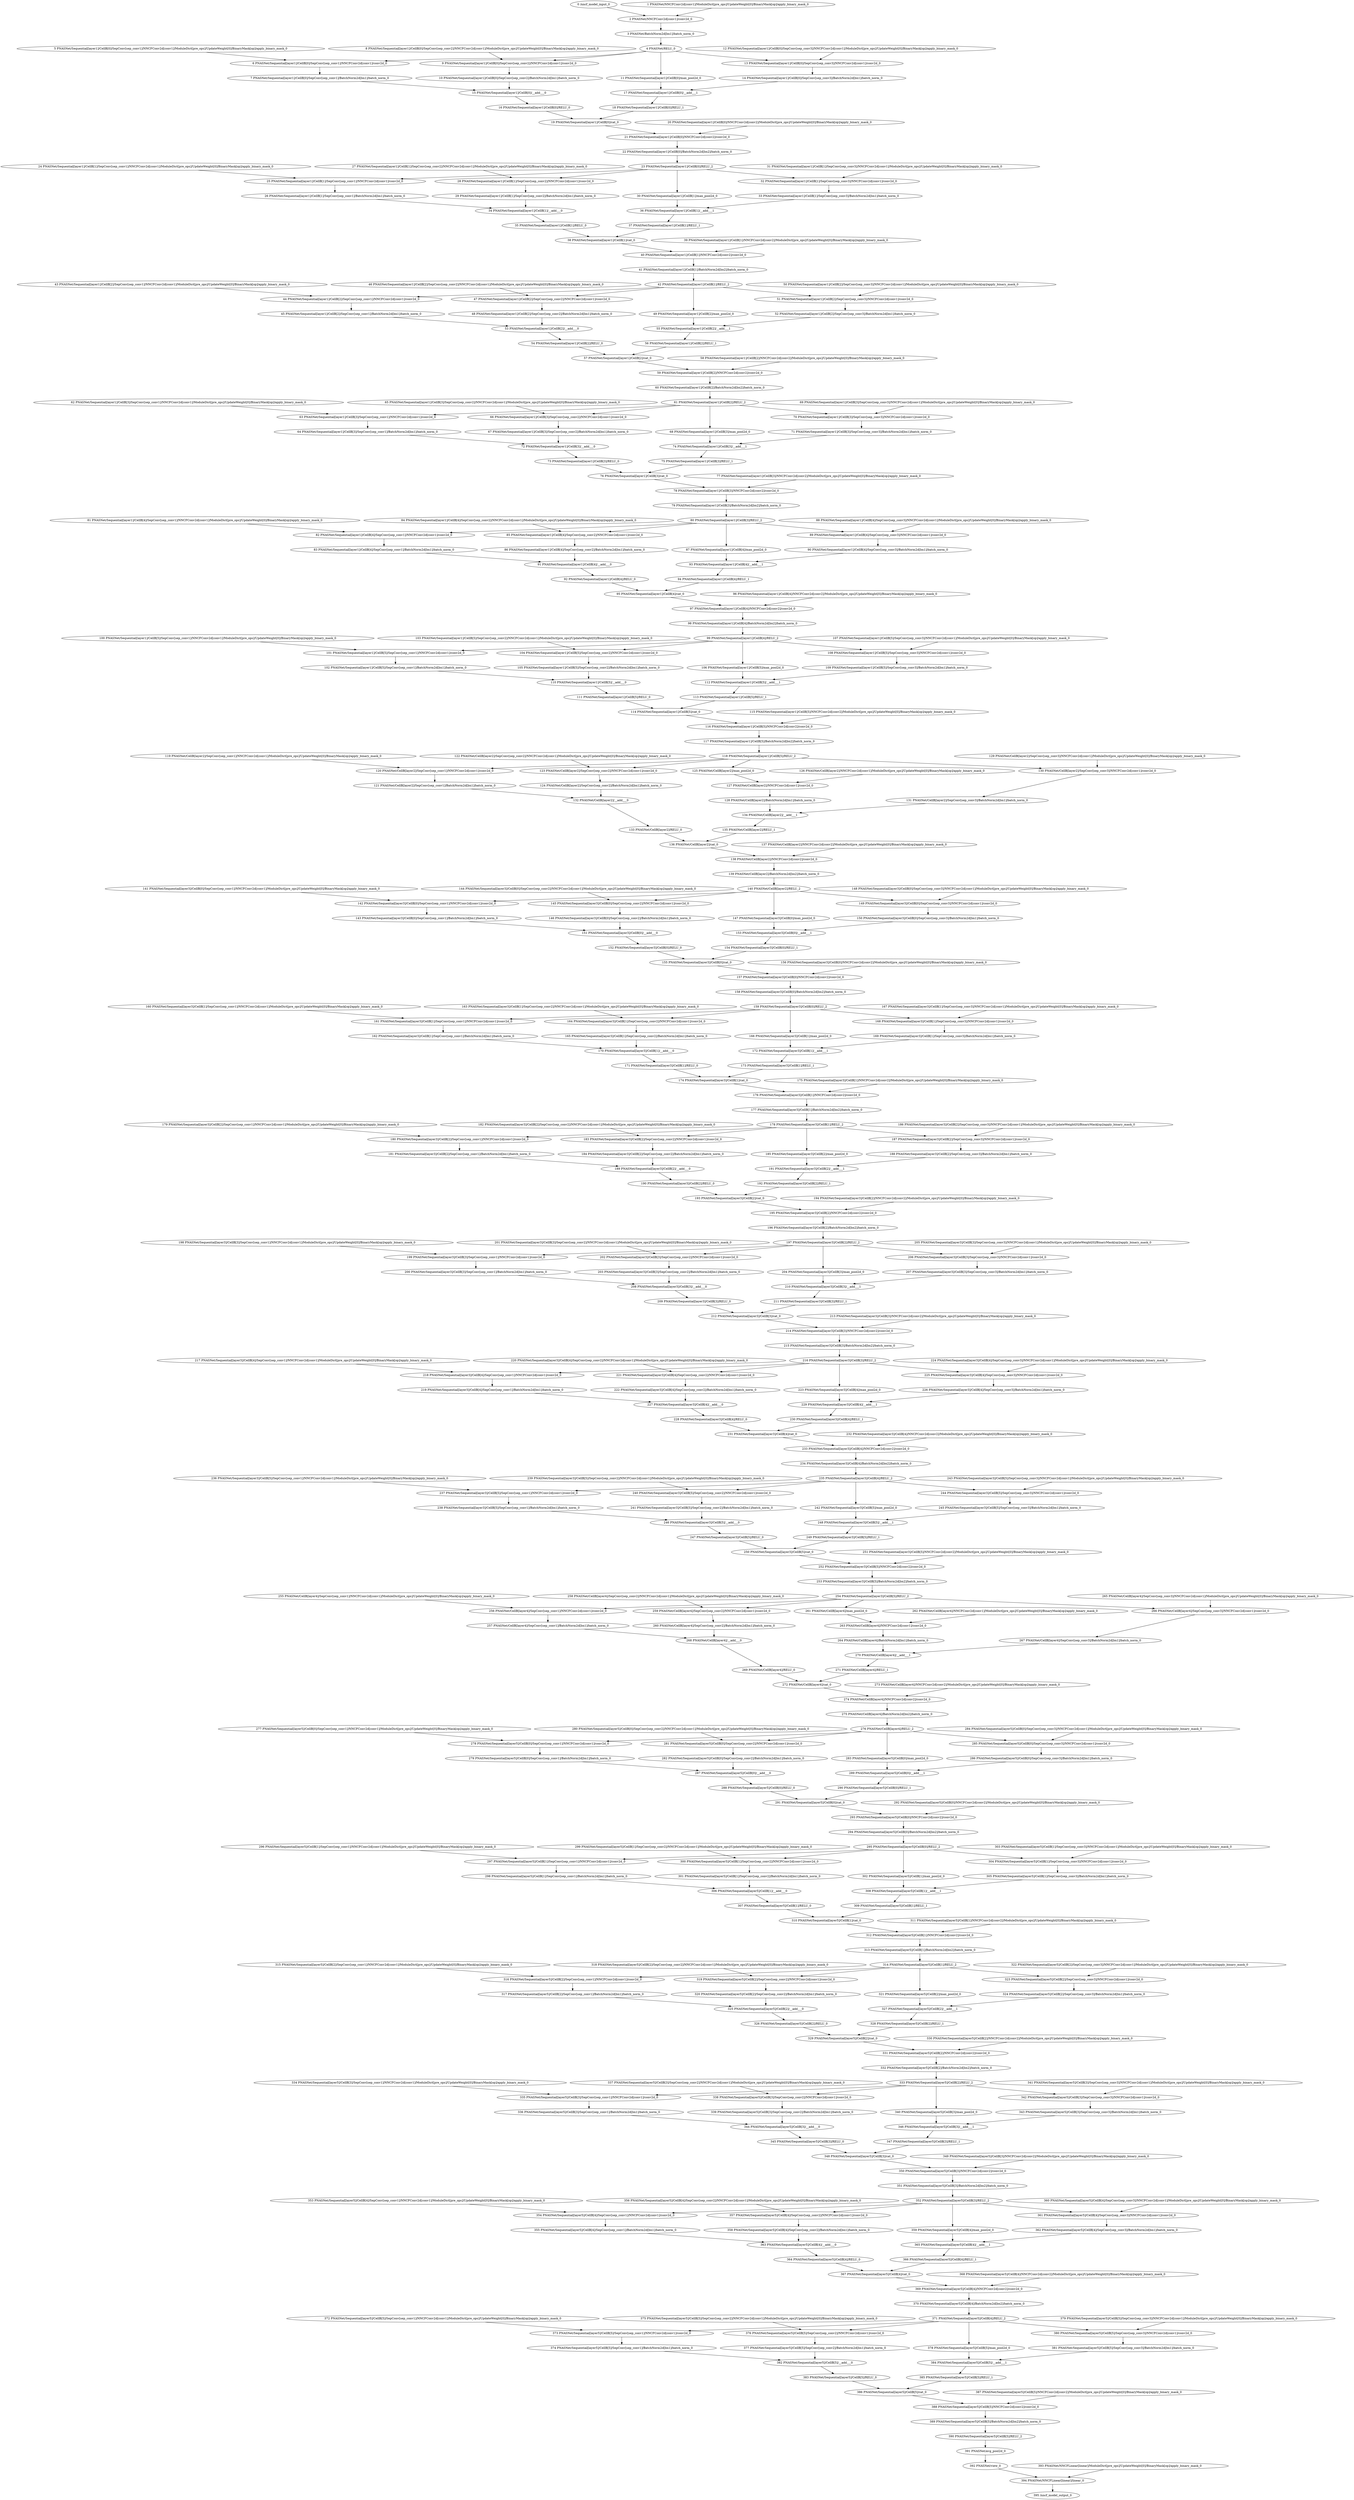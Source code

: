 strict digraph  {
"0 /nncf_model_input_0" [id=0, type=nncf_model_input];
"1 PNASNet/NNCFConv2d[conv1]/ModuleDict[pre_ops]/UpdateWeight[0]/BinaryMask[op]/apply_binary_mask_0" [id=1, type=apply_binary_mask];
"2 PNASNet/NNCFConv2d[conv1]/conv2d_0" [id=2, type=conv2d];
"3 PNASNet/BatchNorm2d[bn1]/batch_norm_0" [id=3, type=batch_norm];
"4 PNASNet/RELU_0" [id=4, type=RELU];
"5 PNASNet/Sequential[layer1]/CellB[0]/SepConv[sep_conv1]/NNCFConv2d[conv1]/ModuleDict[pre_ops]/UpdateWeight[0]/BinaryMask[op]/apply_binary_mask_0" [id=5, type=apply_binary_mask];
"6 PNASNet/Sequential[layer1]/CellB[0]/SepConv[sep_conv1]/NNCFConv2d[conv1]/conv2d_0" [id=6, type=conv2d];
"7 PNASNet/Sequential[layer1]/CellB[0]/SepConv[sep_conv1]/BatchNorm2d[bn1]/batch_norm_0" [id=7, type=batch_norm];
"8 PNASNet/Sequential[layer1]/CellB[0]/SepConv[sep_conv2]/NNCFConv2d[conv1]/ModuleDict[pre_ops]/UpdateWeight[0]/BinaryMask[op]/apply_binary_mask_0" [id=8, type=apply_binary_mask];
"9 PNASNet/Sequential[layer1]/CellB[0]/SepConv[sep_conv2]/NNCFConv2d[conv1]/conv2d_0" [id=9, type=conv2d];
"10 PNASNet/Sequential[layer1]/CellB[0]/SepConv[sep_conv2]/BatchNorm2d[bn1]/batch_norm_0" [id=10, type=batch_norm];
"11 PNASNet/Sequential[layer1]/CellB[0]/max_pool2d_0" [id=11, type=max_pool2d];
"12 PNASNet/Sequential[layer1]/CellB[0]/SepConv[sep_conv3]/NNCFConv2d[conv1]/ModuleDict[pre_ops]/UpdateWeight[0]/BinaryMask[op]/apply_binary_mask_0" [id=12, type=apply_binary_mask];
"13 PNASNet/Sequential[layer1]/CellB[0]/SepConv[sep_conv3]/NNCFConv2d[conv1]/conv2d_0" [id=13, type=conv2d];
"14 PNASNet/Sequential[layer1]/CellB[0]/SepConv[sep_conv3]/BatchNorm2d[bn1]/batch_norm_0" [id=14, type=batch_norm];
"15 PNASNet/Sequential[layer1]/CellB[0]/__add___0" [id=15, type=__add__];
"16 PNASNet/Sequential[layer1]/CellB[0]/RELU_0" [id=16, type=RELU];
"17 PNASNet/Sequential[layer1]/CellB[0]/__add___1" [id=17, type=__add__];
"18 PNASNet/Sequential[layer1]/CellB[0]/RELU_1" [id=18, type=RELU];
"19 PNASNet/Sequential[layer1]/CellB[0]/cat_0" [id=19, type=cat];
"20 PNASNet/Sequential[layer1]/CellB[0]/NNCFConv2d[conv2]/ModuleDict[pre_ops]/UpdateWeight[0]/BinaryMask[op]/apply_binary_mask_0" [id=20, type=apply_binary_mask];
"21 PNASNet/Sequential[layer1]/CellB[0]/NNCFConv2d[conv2]/conv2d_0" [id=21, type=conv2d];
"22 PNASNet/Sequential[layer1]/CellB[0]/BatchNorm2d[bn2]/batch_norm_0" [id=22, type=batch_norm];
"23 PNASNet/Sequential[layer1]/CellB[0]/RELU_2" [id=23, type=RELU];
"24 PNASNet/Sequential[layer1]/CellB[1]/SepConv[sep_conv1]/NNCFConv2d[conv1]/ModuleDict[pre_ops]/UpdateWeight[0]/BinaryMask[op]/apply_binary_mask_0" [id=24, type=apply_binary_mask];
"25 PNASNet/Sequential[layer1]/CellB[1]/SepConv[sep_conv1]/NNCFConv2d[conv1]/conv2d_0" [id=25, type=conv2d];
"26 PNASNet/Sequential[layer1]/CellB[1]/SepConv[sep_conv1]/BatchNorm2d[bn1]/batch_norm_0" [id=26, type=batch_norm];
"27 PNASNet/Sequential[layer1]/CellB[1]/SepConv[sep_conv2]/NNCFConv2d[conv1]/ModuleDict[pre_ops]/UpdateWeight[0]/BinaryMask[op]/apply_binary_mask_0" [id=27, type=apply_binary_mask];
"28 PNASNet/Sequential[layer1]/CellB[1]/SepConv[sep_conv2]/NNCFConv2d[conv1]/conv2d_0" [id=28, type=conv2d];
"29 PNASNet/Sequential[layer1]/CellB[1]/SepConv[sep_conv2]/BatchNorm2d[bn1]/batch_norm_0" [id=29, type=batch_norm];
"30 PNASNet/Sequential[layer1]/CellB[1]/max_pool2d_0" [id=30, type=max_pool2d];
"31 PNASNet/Sequential[layer1]/CellB[1]/SepConv[sep_conv3]/NNCFConv2d[conv1]/ModuleDict[pre_ops]/UpdateWeight[0]/BinaryMask[op]/apply_binary_mask_0" [id=31, type=apply_binary_mask];
"32 PNASNet/Sequential[layer1]/CellB[1]/SepConv[sep_conv3]/NNCFConv2d[conv1]/conv2d_0" [id=32, type=conv2d];
"33 PNASNet/Sequential[layer1]/CellB[1]/SepConv[sep_conv3]/BatchNorm2d[bn1]/batch_norm_0" [id=33, type=batch_norm];
"34 PNASNet/Sequential[layer1]/CellB[1]/__add___0" [id=34, type=__add__];
"35 PNASNet/Sequential[layer1]/CellB[1]/RELU_0" [id=35, type=RELU];
"36 PNASNet/Sequential[layer1]/CellB[1]/__add___1" [id=36, type=__add__];
"37 PNASNet/Sequential[layer1]/CellB[1]/RELU_1" [id=37, type=RELU];
"38 PNASNet/Sequential[layer1]/CellB[1]/cat_0" [id=38, type=cat];
"39 PNASNet/Sequential[layer1]/CellB[1]/NNCFConv2d[conv2]/ModuleDict[pre_ops]/UpdateWeight[0]/BinaryMask[op]/apply_binary_mask_0" [id=39, type=apply_binary_mask];
"40 PNASNet/Sequential[layer1]/CellB[1]/NNCFConv2d[conv2]/conv2d_0" [id=40, type=conv2d];
"41 PNASNet/Sequential[layer1]/CellB[1]/BatchNorm2d[bn2]/batch_norm_0" [id=41, type=batch_norm];
"42 PNASNet/Sequential[layer1]/CellB[1]/RELU_2" [id=42, type=RELU];
"43 PNASNet/Sequential[layer1]/CellB[2]/SepConv[sep_conv1]/NNCFConv2d[conv1]/ModuleDict[pre_ops]/UpdateWeight[0]/BinaryMask[op]/apply_binary_mask_0" [id=43, type=apply_binary_mask];
"44 PNASNet/Sequential[layer1]/CellB[2]/SepConv[sep_conv1]/NNCFConv2d[conv1]/conv2d_0" [id=44, type=conv2d];
"45 PNASNet/Sequential[layer1]/CellB[2]/SepConv[sep_conv1]/BatchNorm2d[bn1]/batch_norm_0" [id=45, type=batch_norm];
"46 PNASNet/Sequential[layer1]/CellB[2]/SepConv[sep_conv2]/NNCFConv2d[conv1]/ModuleDict[pre_ops]/UpdateWeight[0]/BinaryMask[op]/apply_binary_mask_0" [id=46, type=apply_binary_mask];
"47 PNASNet/Sequential[layer1]/CellB[2]/SepConv[sep_conv2]/NNCFConv2d[conv1]/conv2d_0" [id=47, type=conv2d];
"48 PNASNet/Sequential[layer1]/CellB[2]/SepConv[sep_conv2]/BatchNorm2d[bn1]/batch_norm_0" [id=48, type=batch_norm];
"49 PNASNet/Sequential[layer1]/CellB[2]/max_pool2d_0" [id=49, type=max_pool2d];
"50 PNASNet/Sequential[layer1]/CellB[2]/SepConv[sep_conv3]/NNCFConv2d[conv1]/ModuleDict[pre_ops]/UpdateWeight[0]/BinaryMask[op]/apply_binary_mask_0" [id=50, type=apply_binary_mask];
"51 PNASNet/Sequential[layer1]/CellB[2]/SepConv[sep_conv3]/NNCFConv2d[conv1]/conv2d_0" [id=51, type=conv2d];
"52 PNASNet/Sequential[layer1]/CellB[2]/SepConv[sep_conv3]/BatchNorm2d[bn1]/batch_norm_0" [id=52, type=batch_norm];
"53 PNASNet/Sequential[layer1]/CellB[2]/__add___0" [id=53, type=__add__];
"54 PNASNet/Sequential[layer1]/CellB[2]/RELU_0" [id=54, type=RELU];
"55 PNASNet/Sequential[layer1]/CellB[2]/__add___1" [id=55, type=__add__];
"56 PNASNet/Sequential[layer1]/CellB[2]/RELU_1" [id=56, type=RELU];
"57 PNASNet/Sequential[layer1]/CellB[2]/cat_0" [id=57, type=cat];
"58 PNASNet/Sequential[layer1]/CellB[2]/NNCFConv2d[conv2]/ModuleDict[pre_ops]/UpdateWeight[0]/BinaryMask[op]/apply_binary_mask_0" [id=58, type=apply_binary_mask];
"59 PNASNet/Sequential[layer1]/CellB[2]/NNCFConv2d[conv2]/conv2d_0" [id=59, type=conv2d];
"60 PNASNet/Sequential[layer1]/CellB[2]/BatchNorm2d[bn2]/batch_norm_0" [id=60, type=batch_norm];
"61 PNASNet/Sequential[layer1]/CellB[2]/RELU_2" [id=61, type=RELU];
"62 PNASNet/Sequential[layer1]/CellB[3]/SepConv[sep_conv1]/NNCFConv2d[conv1]/ModuleDict[pre_ops]/UpdateWeight[0]/BinaryMask[op]/apply_binary_mask_0" [id=62, type=apply_binary_mask];
"63 PNASNet/Sequential[layer1]/CellB[3]/SepConv[sep_conv1]/NNCFConv2d[conv1]/conv2d_0" [id=63, type=conv2d];
"64 PNASNet/Sequential[layer1]/CellB[3]/SepConv[sep_conv1]/BatchNorm2d[bn1]/batch_norm_0" [id=64, type=batch_norm];
"65 PNASNet/Sequential[layer1]/CellB[3]/SepConv[sep_conv2]/NNCFConv2d[conv1]/ModuleDict[pre_ops]/UpdateWeight[0]/BinaryMask[op]/apply_binary_mask_0" [id=65, type=apply_binary_mask];
"66 PNASNet/Sequential[layer1]/CellB[3]/SepConv[sep_conv2]/NNCFConv2d[conv1]/conv2d_0" [id=66, type=conv2d];
"67 PNASNet/Sequential[layer1]/CellB[3]/SepConv[sep_conv2]/BatchNorm2d[bn1]/batch_norm_0" [id=67, type=batch_norm];
"68 PNASNet/Sequential[layer1]/CellB[3]/max_pool2d_0" [id=68, type=max_pool2d];
"69 PNASNet/Sequential[layer1]/CellB[3]/SepConv[sep_conv3]/NNCFConv2d[conv1]/ModuleDict[pre_ops]/UpdateWeight[0]/BinaryMask[op]/apply_binary_mask_0" [id=69, type=apply_binary_mask];
"70 PNASNet/Sequential[layer1]/CellB[3]/SepConv[sep_conv3]/NNCFConv2d[conv1]/conv2d_0" [id=70, type=conv2d];
"71 PNASNet/Sequential[layer1]/CellB[3]/SepConv[sep_conv3]/BatchNorm2d[bn1]/batch_norm_0" [id=71, type=batch_norm];
"72 PNASNet/Sequential[layer1]/CellB[3]/__add___0" [id=72, type=__add__];
"73 PNASNet/Sequential[layer1]/CellB[3]/RELU_0" [id=73, type=RELU];
"74 PNASNet/Sequential[layer1]/CellB[3]/__add___1" [id=74, type=__add__];
"75 PNASNet/Sequential[layer1]/CellB[3]/RELU_1" [id=75, type=RELU];
"76 PNASNet/Sequential[layer1]/CellB[3]/cat_0" [id=76, type=cat];
"77 PNASNet/Sequential[layer1]/CellB[3]/NNCFConv2d[conv2]/ModuleDict[pre_ops]/UpdateWeight[0]/BinaryMask[op]/apply_binary_mask_0" [id=77, type=apply_binary_mask];
"78 PNASNet/Sequential[layer1]/CellB[3]/NNCFConv2d[conv2]/conv2d_0" [id=78, type=conv2d];
"79 PNASNet/Sequential[layer1]/CellB[3]/BatchNorm2d[bn2]/batch_norm_0" [id=79, type=batch_norm];
"80 PNASNet/Sequential[layer1]/CellB[3]/RELU_2" [id=80, type=RELU];
"81 PNASNet/Sequential[layer1]/CellB[4]/SepConv[sep_conv1]/NNCFConv2d[conv1]/ModuleDict[pre_ops]/UpdateWeight[0]/BinaryMask[op]/apply_binary_mask_0" [id=81, type=apply_binary_mask];
"82 PNASNet/Sequential[layer1]/CellB[4]/SepConv[sep_conv1]/NNCFConv2d[conv1]/conv2d_0" [id=82, type=conv2d];
"83 PNASNet/Sequential[layer1]/CellB[4]/SepConv[sep_conv1]/BatchNorm2d[bn1]/batch_norm_0" [id=83, type=batch_norm];
"84 PNASNet/Sequential[layer1]/CellB[4]/SepConv[sep_conv2]/NNCFConv2d[conv1]/ModuleDict[pre_ops]/UpdateWeight[0]/BinaryMask[op]/apply_binary_mask_0" [id=84, type=apply_binary_mask];
"85 PNASNet/Sequential[layer1]/CellB[4]/SepConv[sep_conv2]/NNCFConv2d[conv1]/conv2d_0" [id=85, type=conv2d];
"86 PNASNet/Sequential[layer1]/CellB[4]/SepConv[sep_conv2]/BatchNorm2d[bn1]/batch_norm_0" [id=86, type=batch_norm];
"87 PNASNet/Sequential[layer1]/CellB[4]/max_pool2d_0" [id=87, type=max_pool2d];
"88 PNASNet/Sequential[layer1]/CellB[4]/SepConv[sep_conv3]/NNCFConv2d[conv1]/ModuleDict[pre_ops]/UpdateWeight[0]/BinaryMask[op]/apply_binary_mask_0" [id=88, type=apply_binary_mask];
"89 PNASNet/Sequential[layer1]/CellB[4]/SepConv[sep_conv3]/NNCFConv2d[conv1]/conv2d_0" [id=89, type=conv2d];
"90 PNASNet/Sequential[layer1]/CellB[4]/SepConv[sep_conv3]/BatchNorm2d[bn1]/batch_norm_0" [id=90, type=batch_norm];
"91 PNASNet/Sequential[layer1]/CellB[4]/__add___0" [id=91, type=__add__];
"92 PNASNet/Sequential[layer1]/CellB[4]/RELU_0" [id=92, type=RELU];
"93 PNASNet/Sequential[layer1]/CellB[4]/__add___1" [id=93, type=__add__];
"94 PNASNet/Sequential[layer1]/CellB[4]/RELU_1" [id=94, type=RELU];
"95 PNASNet/Sequential[layer1]/CellB[4]/cat_0" [id=95, type=cat];
"96 PNASNet/Sequential[layer1]/CellB[4]/NNCFConv2d[conv2]/ModuleDict[pre_ops]/UpdateWeight[0]/BinaryMask[op]/apply_binary_mask_0" [id=96, type=apply_binary_mask];
"97 PNASNet/Sequential[layer1]/CellB[4]/NNCFConv2d[conv2]/conv2d_0" [id=97, type=conv2d];
"98 PNASNet/Sequential[layer1]/CellB[4]/BatchNorm2d[bn2]/batch_norm_0" [id=98, type=batch_norm];
"99 PNASNet/Sequential[layer1]/CellB[4]/RELU_2" [id=99, type=RELU];
"100 PNASNet/Sequential[layer1]/CellB[5]/SepConv[sep_conv1]/NNCFConv2d[conv1]/ModuleDict[pre_ops]/UpdateWeight[0]/BinaryMask[op]/apply_binary_mask_0" [id=100, type=apply_binary_mask];
"101 PNASNet/Sequential[layer1]/CellB[5]/SepConv[sep_conv1]/NNCFConv2d[conv1]/conv2d_0" [id=101, type=conv2d];
"102 PNASNet/Sequential[layer1]/CellB[5]/SepConv[sep_conv1]/BatchNorm2d[bn1]/batch_norm_0" [id=102, type=batch_norm];
"103 PNASNet/Sequential[layer1]/CellB[5]/SepConv[sep_conv2]/NNCFConv2d[conv1]/ModuleDict[pre_ops]/UpdateWeight[0]/BinaryMask[op]/apply_binary_mask_0" [id=103, type=apply_binary_mask];
"104 PNASNet/Sequential[layer1]/CellB[5]/SepConv[sep_conv2]/NNCFConv2d[conv1]/conv2d_0" [id=104, type=conv2d];
"105 PNASNet/Sequential[layer1]/CellB[5]/SepConv[sep_conv2]/BatchNorm2d[bn1]/batch_norm_0" [id=105, type=batch_norm];
"106 PNASNet/Sequential[layer1]/CellB[5]/max_pool2d_0" [id=106, type=max_pool2d];
"107 PNASNet/Sequential[layer1]/CellB[5]/SepConv[sep_conv3]/NNCFConv2d[conv1]/ModuleDict[pre_ops]/UpdateWeight[0]/BinaryMask[op]/apply_binary_mask_0" [id=107, type=apply_binary_mask];
"108 PNASNet/Sequential[layer1]/CellB[5]/SepConv[sep_conv3]/NNCFConv2d[conv1]/conv2d_0" [id=108, type=conv2d];
"109 PNASNet/Sequential[layer1]/CellB[5]/SepConv[sep_conv3]/BatchNorm2d[bn1]/batch_norm_0" [id=109, type=batch_norm];
"110 PNASNet/Sequential[layer1]/CellB[5]/__add___0" [id=110, type=__add__];
"111 PNASNet/Sequential[layer1]/CellB[5]/RELU_0" [id=111, type=RELU];
"112 PNASNet/Sequential[layer1]/CellB[5]/__add___1" [id=112, type=__add__];
"113 PNASNet/Sequential[layer1]/CellB[5]/RELU_1" [id=113, type=RELU];
"114 PNASNet/Sequential[layer1]/CellB[5]/cat_0" [id=114, type=cat];
"115 PNASNet/Sequential[layer1]/CellB[5]/NNCFConv2d[conv2]/ModuleDict[pre_ops]/UpdateWeight[0]/BinaryMask[op]/apply_binary_mask_0" [id=115, type=apply_binary_mask];
"116 PNASNet/Sequential[layer1]/CellB[5]/NNCFConv2d[conv2]/conv2d_0" [id=116, type=conv2d];
"117 PNASNet/Sequential[layer1]/CellB[5]/BatchNorm2d[bn2]/batch_norm_0" [id=117, type=batch_norm];
"118 PNASNet/Sequential[layer1]/CellB[5]/RELU_2" [id=118, type=RELU];
"119 PNASNet/CellB[layer2]/SepConv[sep_conv1]/NNCFConv2d[conv1]/ModuleDict[pre_ops]/UpdateWeight[0]/BinaryMask[op]/apply_binary_mask_0" [id=119, type=apply_binary_mask];
"120 PNASNet/CellB[layer2]/SepConv[sep_conv1]/NNCFConv2d[conv1]/conv2d_0" [id=120, type=conv2d];
"121 PNASNet/CellB[layer2]/SepConv[sep_conv1]/BatchNorm2d[bn1]/batch_norm_0" [id=121, type=batch_norm];
"122 PNASNet/CellB[layer2]/SepConv[sep_conv2]/NNCFConv2d[conv1]/ModuleDict[pre_ops]/UpdateWeight[0]/BinaryMask[op]/apply_binary_mask_0" [id=122, type=apply_binary_mask];
"123 PNASNet/CellB[layer2]/SepConv[sep_conv2]/NNCFConv2d[conv1]/conv2d_0" [id=123, type=conv2d];
"124 PNASNet/CellB[layer2]/SepConv[sep_conv2]/BatchNorm2d[bn1]/batch_norm_0" [id=124, type=batch_norm];
"125 PNASNet/CellB[layer2]/max_pool2d_0" [id=125, type=max_pool2d];
"126 PNASNet/CellB[layer2]/NNCFConv2d[conv1]/ModuleDict[pre_ops]/UpdateWeight[0]/BinaryMask[op]/apply_binary_mask_0" [id=126, type=apply_binary_mask];
"127 PNASNet/CellB[layer2]/NNCFConv2d[conv1]/conv2d_0" [id=127, type=conv2d];
"128 PNASNet/CellB[layer2]/BatchNorm2d[bn1]/batch_norm_0" [id=128, type=batch_norm];
"129 PNASNet/CellB[layer2]/SepConv[sep_conv3]/NNCFConv2d[conv1]/ModuleDict[pre_ops]/UpdateWeight[0]/BinaryMask[op]/apply_binary_mask_0" [id=129, type=apply_binary_mask];
"130 PNASNet/CellB[layer2]/SepConv[sep_conv3]/NNCFConv2d[conv1]/conv2d_0" [id=130, type=conv2d];
"131 PNASNet/CellB[layer2]/SepConv[sep_conv3]/BatchNorm2d[bn1]/batch_norm_0" [id=131, type=batch_norm];
"132 PNASNet/CellB[layer2]/__add___0" [id=132, type=__add__];
"133 PNASNet/CellB[layer2]/RELU_0" [id=133, type=RELU];
"134 PNASNet/CellB[layer2]/__add___1" [id=134, type=__add__];
"135 PNASNet/CellB[layer2]/RELU_1" [id=135, type=RELU];
"136 PNASNet/CellB[layer2]/cat_0" [id=136, type=cat];
"137 PNASNet/CellB[layer2]/NNCFConv2d[conv2]/ModuleDict[pre_ops]/UpdateWeight[0]/BinaryMask[op]/apply_binary_mask_0" [id=137, type=apply_binary_mask];
"138 PNASNet/CellB[layer2]/NNCFConv2d[conv2]/conv2d_0" [id=138, type=conv2d];
"139 PNASNet/CellB[layer2]/BatchNorm2d[bn2]/batch_norm_0" [id=139, type=batch_norm];
"140 PNASNet/CellB[layer2]/RELU_2" [id=140, type=RELU];
"141 PNASNet/Sequential[layer3]/CellB[0]/SepConv[sep_conv1]/NNCFConv2d[conv1]/ModuleDict[pre_ops]/UpdateWeight[0]/BinaryMask[op]/apply_binary_mask_0" [id=141, type=apply_binary_mask];
"142 PNASNet/Sequential[layer3]/CellB[0]/SepConv[sep_conv1]/NNCFConv2d[conv1]/conv2d_0" [id=142, type=conv2d];
"143 PNASNet/Sequential[layer3]/CellB[0]/SepConv[sep_conv1]/BatchNorm2d[bn1]/batch_norm_0" [id=143, type=batch_norm];
"144 PNASNet/Sequential[layer3]/CellB[0]/SepConv[sep_conv2]/NNCFConv2d[conv1]/ModuleDict[pre_ops]/UpdateWeight[0]/BinaryMask[op]/apply_binary_mask_0" [id=144, type=apply_binary_mask];
"145 PNASNet/Sequential[layer3]/CellB[0]/SepConv[sep_conv2]/NNCFConv2d[conv1]/conv2d_0" [id=145, type=conv2d];
"146 PNASNet/Sequential[layer3]/CellB[0]/SepConv[sep_conv2]/BatchNorm2d[bn1]/batch_norm_0" [id=146, type=batch_norm];
"147 PNASNet/Sequential[layer3]/CellB[0]/max_pool2d_0" [id=147, type=max_pool2d];
"148 PNASNet/Sequential[layer3]/CellB[0]/SepConv[sep_conv3]/NNCFConv2d[conv1]/ModuleDict[pre_ops]/UpdateWeight[0]/BinaryMask[op]/apply_binary_mask_0" [id=148, type=apply_binary_mask];
"149 PNASNet/Sequential[layer3]/CellB[0]/SepConv[sep_conv3]/NNCFConv2d[conv1]/conv2d_0" [id=149, type=conv2d];
"150 PNASNet/Sequential[layer3]/CellB[0]/SepConv[sep_conv3]/BatchNorm2d[bn1]/batch_norm_0" [id=150, type=batch_norm];
"151 PNASNet/Sequential[layer3]/CellB[0]/__add___0" [id=151, type=__add__];
"152 PNASNet/Sequential[layer3]/CellB[0]/RELU_0" [id=152, type=RELU];
"153 PNASNet/Sequential[layer3]/CellB[0]/__add___1" [id=153, type=__add__];
"154 PNASNet/Sequential[layer3]/CellB[0]/RELU_1" [id=154, type=RELU];
"155 PNASNet/Sequential[layer3]/CellB[0]/cat_0" [id=155, type=cat];
"156 PNASNet/Sequential[layer3]/CellB[0]/NNCFConv2d[conv2]/ModuleDict[pre_ops]/UpdateWeight[0]/BinaryMask[op]/apply_binary_mask_0" [id=156, type=apply_binary_mask];
"157 PNASNet/Sequential[layer3]/CellB[0]/NNCFConv2d[conv2]/conv2d_0" [id=157, type=conv2d];
"158 PNASNet/Sequential[layer3]/CellB[0]/BatchNorm2d[bn2]/batch_norm_0" [id=158, type=batch_norm];
"159 PNASNet/Sequential[layer3]/CellB[0]/RELU_2" [id=159, type=RELU];
"160 PNASNet/Sequential[layer3]/CellB[1]/SepConv[sep_conv1]/NNCFConv2d[conv1]/ModuleDict[pre_ops]/UpdateWeight[0]/BinaryMask[op]/apply_binary_mask_0" [id=160, type=apply_binary_mask];
"161 PNASNet/Sequential[layer3]/CellB[1]/SepConv[sep_conv1]/NNCFConv2d[conv1]/conv2d_0" [id=161, type=conv2d];
"162 PNASNet/Sequential[layer3]/CellB[1]/SepConv[sep_conv1]/BatchNorm2d[bn1]/batch_norm_0" [id=162, type=batch_norm];
"163 PNASNet/Sequential[layer3]/CellB[1]/SepConv[sep_conv2]/NNCFConv2d[conv1]/ModuleDict[pre_ops]/UpdateWeight[0]/BinaryMask[op]/apply_binary_mask_0" [id=163, type=apply_binary_mask];
"164 PNASNet/Sequential[layer3]/CellB[1]/SepConv[sep_conv2]/NNCFConv2d[conv1]/conv2d_0" [id=164, type=conv2d];
"165 PNASNet/Sequential[layer3]/CellB[1]/SepConv[sep_conv2]/BatchNorm2d[bn1]/batch_norm_0" [id=165, type=batch_norm];
"166 PNASNet/Sequential[layer3]/CellB[1]/max_pool2d_0" [id=166, type=max_pool2d];
"167 PNASNet/Sequential[layer3]/CellB[1]/SepConv[sep_conv3]/NNCFConv2d[conv1]/ModuleDict[pre_ops]/UpdateWeight[0]/BinaryMask[op]/apply_binary_mask_0" [id=167, type=apply_binary_mask];
"168 PNASNet/Sequential[layer3]/CellB[1]/SepConv[sep_conv3]/NNCFConv2d[conv1]/conv2d_0" [id=168, type=conv2d];
"169 PNASNet/Sequential[layer3]/CellB[1]/SepConv[sep_conv3]/BatchNorm2d[bn1]/batch_norm_0" [id=169, type=batch_norm];
"170 PNASNet/Sequential[layer3]/CellB[1]/__add___0" [id=170, type=__add__];
"171 PNASNet/Sequential[layer3]/CellB[1]/RELU_0" [id=171, type=RELU];
"172 PNASNet/Sequential[layer3]/CellB[1]/__add___1" [id=172, type=__add__];
"173 PNASNet/Sequential[layer3]/CellB[1]/RELU_1" [id=173, type=RELU];
"174 PNASNet/Sequential[layer3]/CellB[1]/cat_0" [id=174, type=cat];
"175 PNASNet/Sequential[layer3]/CellB[1]/NNCFConv2d[conv2]/ModuleDict[pre_ops]/UpdateWeight[0]/BinaryMask[op]/apply_binary_mask_0" [id=175, type=apply_binary_mask];
"176 PNASNet/Sequential[layer3]/CellB[1]/NNCFConv2d[conv2]/conv2d_0" [id=176, type=conv2d];
"177 PNASNet/Sequential[layer3]/CellB[1]/BatchNorm2d[bn2]/batch_norm_0" [id=177, type=batch_norm];
"178 PNASNet/Sequential[layer3]/CellB[1]/RELU_2" [id=178, type=RELU];
"179 PNASNet/Sequential[layer3]/CellB[2]/SepConv[sep_conv1]/NNCFConv2d[conv1]/ModuleDict[pre_ops]/UpdateWeight[0]/BinaryMask[op]/apply_binary_mask_0" [id=179, type=apply_binary_mask];
"180 PNASNet/Sequential[layer3]/CellB[2]/SepConv[sep_conv1]/NNCFConv2d[conv1]/conv2d_0" [id=180, type=conv2d];
"181 PNASNet/Sequential[layer3]/CellB[2]/SepConv[sep_conv1]/BatchNorm2d[bn1]/batch_norm_0" [id=181, type=batch_norm];
"182 PNASNet/Sequential[layer3]/CellB[2]/SepConv[sep_conv2]/NNCFConv2d[conv1]/ModuleDict[pre_ops]/UpdateWeight[0]/BinaryMask[op]/apply_binary_mask_0" [id=182, type=apply_binary_mask];
"183 PNASNet/Sequential[layer3]/CellB[2]/SepConv[sep_conv2]/NNCFConv2d[conv1]/conv2d_0" [id=183, type=conv2d];
"184 PNASNet/Sequential[layer3]/CellB[2]/SepConv[sep_conv2]/BatchNorm2d[bn1]/batch_norm_0" [id=184, type=batch_norm];
"185 PNASNet/Sequential[layer3]/CellB[2]/max_pool2d_0" [id=185, type=max_pool2d];
"186 PNASNet/Sequential[layer3]/CellB[2]/SepConv[sep_conv3]/NNCFConv2d[conv1]/ModuleDict[pre_ops]/UpdateWeight[0]/BinaryMask[op]/apply_binary_mask_0" [id=186, type=apply_binary_mask];
"187 PNASNet/Sequential[layer3]/CellB[2]/SepConv[sep_conv3]/NNCFConv2d[conv1]/conv2d_0" [id=187, type=conv2d];
"188 PNASNet/Sequential[layer3]/CellB[2]/SepConv[sep_conv3]/BatchNorm2d[bn1]/batch_norm_0" [id=188, type=batch_norm];
"189 PNASNet/Sequential[layer3]/CellB[2]/__add___0" [id=189, type=__add__];
"190 PNASNet/Sequential[layer3]/CellB[2]/RELU_0" [id=190, type=RELU];
"191 PNASNet/Sequential[layer3]/CellB[2]/__add___1" [id=191, type=__add__];
"192 PNASNet/Sequential[layer3]/CellB[2]/RELU_1" [id=192, type=RELU];
"193 PNASNet/Sequential[layer3]/CellB[2]/cat_0" [id=193, type=cat];
"194 PNASNet/Sequential[layer3]/CellB[2]/NNCFConv2d[conv2]/ModuleDict[pre_ops]/UpdateWeight[0]/BinaryMask[op]/apply_binary_mask_0" [id=194, type=apply_binary_mask];
"195 PNASNet/Sequential[layer3]/CellB[2]/NNCFConv2d[conv2]/conv2d_0" [id=195, type=conv2d];
"196 PNASNet/Sequential[layer3]/CellB[2]/BatchNorm2d[bn2]/batch_norm_0" [id=196, type=batch_norm];
"197 PNASNet/Sequential[layer3]/CellB[2]/RELU_2" [id=197, type=RELU];
"198 PNASNet/Sequential[layer3]/CellB[3]/SepConv[sep_conv1]/NNCFConv2d[conv1]/ModuleDict[pre_ops]/UpdateWeight[0]/BinaryMask[op]/apply_binary_mask_0" [id=198, type=apply_binary_mask];
"199 PNASNet/Sequential[layer3]/CellB[3]/SepConv[sep_conv1]/NNCFConv2d[conv1]/conv2d_0" [id=199, type=conv2d];
"200 PNASNet/Sequential[layer3]/CellB[3]/SepConv[sep_conv1]/BatchNorm2d[bn1]/batch_norm_0" [id=200, type=batch_norm];
"201 PNASNet/Sequential[layer3]/CellB[3]/SepConv[sep_conv2]/NNCFConv2d[conv1]/ModuleDict[pre_ops]/UpdateWeight[0]/BinaryMask[op]/apply_binary_mask_0" [id=201, type=apply_binary_mask];
"202 PNASNet/Sequential[layer3]/CellB[3]/SepConv[sep_conv2]/NNCFConv2d[conv1]/conv2d_0" [id=202, type=conv2d];
"203 PNASNet/Sequential[layer3]/CellB[3]/SepConv[sep_conv2]/BatchNorm2d[bn1]/batch_norm_0" [id=203, type=batch_norm];
"204 PNASNet/Sequential[layer3]/CellB[3]/max_pool2d_0" [id=204, type=max_pool2d];
"205 PNASNet/Sequential[layer3]/CellB[3]/SepConv[sep_conv3]/NNCFConv2d[conv1]/ModuleDict[pre_ops]/UpdateWeight[0]/BinaryMask[op]/apply_binary_mask_0" [id=205, type=apply_binary_mask];
"206 PNASNet/Sequential[layer3]/CellB[3]/SepConv[sep_conv3]/NNCFConv2d[conv1]/conv2d_0" [id=206, type=conv2d];
"207 PNASNet/Sequential[layer3]/CellB[3]/SepConv[sep_conv3]/BatchNorm2d[bn1]/batch_norm_0" [id=207, type=batch_norm];
"208 PNASNet/Sequential[layer3]/CellB[3]/__add___0" [id=208, type=__add__];
"209 PNASNet/Sequential[layer3]/CellB[3]/RELU_0" [id=209, type=RELU];
"210 PNASNet/Sequential[layer3]/CellB[3]/__add___1" [id=210, type=__add__];
"211 PNASNet/Sequential[layer3]/CellB[3]/RELU_1" [id=211, type=RELU];
"212 PNASNet/Sequential[layer3]/CellB[3]/cat_0" [id=212, type=cat];
"213 PNASNet/Sequential[layer3]/CellB[3]/NNCFConv2d[conv2]/ModuleDict[pre_ops]/UpdateWeight[0]/BinaryMask[op]/apply_binary_mask_0" [id=213, type=apply_binary_mask];
"214 PNASNet/Sequential[layer3]/CellB[3]/NNCFConv2d[conv2]/conv2d_0" [id=214, type=conv2d];
"215 PNASNet/Sequential[layer3]/CellB[3]/BatchNorm2d[bn2]/batch_norm_0" [id=215, type=batch_norm];
"216 PNASNet/Sequential[layer3]/CellB[3]/RELU_2" [id=216, type=RELU];
"217 PNASNet/Sequential[layer3]/CellB[4]/SepConv[sep_conv1]/NNCFConv2d[conv1]/ModuleDict[pre_ops]/UpdateWeight[0]/BinaryMask[op]/apply_binary_mask_0" [id=217, type=apply_binary_mask];
"218 PNASNet/Sequential[layer3]/CellB[4]/SepConv[sep_conv1]/NNCFConv2d[conv1]/conv2d_0" [id=218, type=conv2d];
"219 PNASNet/Sequential[layer3]/CellB[4]/SepConv[sep_conv1]/BatchNorm2d[bn1]/batch_norm_0" [id=219, type=batch_norm];
"220 PNASNet/Sequential[layer3]/CellB[4]/SepConv[sep_conv2]/NNCFConv2d[conv1]/ModuleDict[pre_ops]/UpdateWeight[0]/BinaryMask[op]/apply_binary_mask_0" [id=220, type=apply_binary_mask];
"221 PNASNet/Sequential[layer3]/CellB[4]/SepConv[sep_conv2]/NNCFConv2d[conv1]/conv2d_0" [id=221, type=conv2d];
"222 PNASNet/Sequential[layer3]/CellB[4]/SepConv[sep_conv2]/BatchNorm2d[bn1]/batch_norm_0" [id=222, type=batch_norm];
"223 PNASNet/Sequential[layer3]/CellB[4]/max_pool2d_0" [id=223, type=max_pool2d];
"224 PNASNet/Sequential[layer3]/CellB[4]/SepConv[sep_conv3]/NNCFConv2d[conv1]/ModuleDict[pre_ops]/UpdateWeight[0]/BinaryMask[op]/apply_binary_mask_0" [id=224, type=apply_binary_mask];
"225 PNASNet/Sequential[layer3]/CellB[4]/SepConv[sep_conv3]/NNCFConv2d[conv1]/conv2d_0" [id=225, type=conv2d];
"226 PNASNet/Sequential[layer3]/CellB[4]/SepConv[sep_conv3]/BatchNorm2d[bn1]/batch_norm_0" [id=226, type=batch_norm];
"227 PNASNet/Sequential[layer3]/CellB[4]/__add___0" [id=227, type=__add__];
"228 PNASNet/Sequential[layer3]/CellB[4]/RELU_0" [id=228, type=RELU];
"229 PNASNet/Sequential[layer3]/CellB[4]/__add___1" [id=229, type=__add__];
"230 PNASNet/Sequential[layer3]/CellB[4]/RELU_1" [id=230, type=RELU];
"231 PNASNet/Sequential[layer3]/CellB[4]/cat_0" [id=231, type=cat];
"232 PNASNet/Sequential[layer3]/CellB[4]/NNCFConv2d[conv2]/ModuleDict[pre_ops]/UpdateWeight[0]/BinaryMask[op]/apply_binary_mask_0" [id=232, type=apply_binary_mask];
"233 PNASNet/Sequential[layer3]/CellB[4]/NNCFConv2d[conv2]/conv2d_0" [id=233, type=conv2d];
"234 PNASNet/Sequential[layer3]/CellB[4]/BatchNorm2d[bn2]/batch_norm_0" [id=234, type=batch_norm];
"235 PNASNet/Sequential[layer3]/CellB[4]/RELU_2" [id=235, type=RELU];
"236 PNASNet/Sequential[layer3]/CellB[5]/SepConv[sep_conv1]/NNCFConv2d[conv1]/ModuleDict[pre_ops]/UpdateWeight[0]/BinaryMask[op]/apply_binary_mask_0" [id=236, type=apply_binary_mask];
"237 PNASNet/Sequential[layer3]/CellB[5]/SepConv[sep_conv1]/NNCFConv2d[conv1]/conv2d_0" [id=237, type=conv2d];
"238 PNASNet/Sequential[layer3]/CellB[5]/SepConv[sep_conv1]/BatchNorm2d[bn1]/batch_norm_0" [id=238, type=batch_norm];
"239 PNASNet/Sequential[layer3]/CellB[5]/SepConv[sep_conv2]/NNCFConv2d[conv1]/ModuleDict[pre_ops]/UpdateWeight[0]/BinaryMask[op]/apply_binary_mask_0" [id=239, type=apply_binary_mask];
"240 PNASNet/Sequential[layer3]/CellB[5]/SepConv[sep_conv2]/NNCFConv2d[conv1]/conv2d_0" [id=240, type=conv2d];
"241 PNASNet/Sequential[layer3]/CellB[5]/SepConv[sep_conv2]/BatchNorm2d[bn1]/batch_norm_0" [id=241, type=batch_norm];
"242 PNASNet/Sequential[layer3]/CellB[5]/max_pool2d_0" [id=242, type=max_pool2d];
"243 PNASNet/Sequential[layer3]/CellB[5]/SepConv[sep_conv3]/NNCFConv2d[conv1]/ModuleDict[pre_ops]/UpdateWeight[0]/BinaryMask[op]/apply_binary_mask_0" [id=243, type=apply_binary_mask];
"244 PNASNet/Sequential[layer3]/CellB[5]/SepConv[sep_conv3]/NNCFConv2d[conv1]/conv2d_0" [id=244, type=conv2d];
"245 PNASNet/Sequential[layer3]/CellB[5]/SepConv[sep_conv3]/BatchNorm2d[bn1]/batch_norm_0" [id=245, type=batch_norm];
"246 PNASNet/Sequential[layer3]/CellB[5]/__add___0" [id=246, type=__add__];
"247 PNASNet/Sequential[layer3]/CellB[5]/RELU_0" [id=247, type=RELU];
"248 PNASNet/Sequential[layer3]/CellB[5]/__add___1" [id=248, type=__add__];
"249 PNASNet/Sequential[layer3]/CellB[5]/RELU_1" [id=249, type=RELU];
"250 PNASNet/Sequential[layer3]/CellB[5]/cat_0" [id=250, type=cat];
"251 PNASNet/Sequential[layer3]/CellB[5]/NNCFConv2d[conv2]/ModuleDict[pre_ops]/UpdateWeight[0]/BinaryMask[op]/apply_binary_mask_0" [id=251, type=apply_binary_mask];
"252 PNASNet/Sequential[layer3]/CellB[5]/NNCFConv2d[conv2]/conv2d_0" [id=252, type=conv2d];
"253 PNASNet/Sequential[layer3]/CellB[5]/BatchNorm2d[bn2]/batch_norm_0" [id=253, type=batch_norm];
"254 PNASNet/Sequential[layer3]/CellB[5]/RELU_2" [id=254, type=RELU];
"255 PNASNet/CellB[layer4]/SepConv[sep_conv1]/NNCFConv2d[conv1]/ModuleDict[pre_ops]/UpdateWeight[0]/BinaryMask[op]/apply_binary_mask_0" [id=255, type=apply_binary_mask];
"256 PNASNet/CellB[layer4]/SepConv[sep_conv1]/NNCFConv2d[conv1]/conv2d_0" [id=256, type=conv2d];
"257 PNASNet/CellB[layer4]/SepConv[sep_conv1]/BatchNorm2d[bn1]/batch_norm_0" [id=257, type=batch_norm];
"258 PNASNet/CellB[layer4]/SepConv[sep_conv2]/NNCFConv2d[conv1]/ModuleDict[pre_ops]/UpdateWeight[0]/BinaryMask[op]/apply_binary_mask_0" [id=258, type=apply_binary_mask];
"259 PNASNet/CellB[layer4]/SepConv[sep_conv2]/NNCFConv2d[conv1]/conv2d_0" [id=259, type=conv2d];
"260 PNASNet/CellB[layer4]/SepConv[sep_conv2]/BatchNorm2d[bn1]/batch_norm_0" [id=260, type=batch_norm];
"261 PNASNet/CellB[layer4]/max_pool2d_0" [id=261, type=max_pool2d];
"262 PNASNet/CellB[layer4]/NNCFConv2d[conv1]/ModuleDict[pre_ops]/UpdateWeight[0]/BinaryMask[op]/apply_binary_mask_0" [id=262, type=apply_binary_mask];
"263 PNASNet/CellB[layer4]/NNCFConv2d[conv1]/conv2d_0" [id=263, type=conv2d];
"264 PNASNet/CellB[layer4]/BatchNorm2d[bn1]/batch_norm_0" [id=264, type=batch_norm];
"265 PNASNet/CellB[layer4]/SepConv[sep_conv3]/NNCFConv2d[conv1]/ModuleDict[pre_ops]/UpdateWeight[0]/BinaryMask[op]/apply_binary_mask_0" [id=265, type=apply_binary_mask];
"266 PNASNet/CellB[layer4]/SepConv[sep_conv3]/NNCFConv2d[conv1]/conv2d_0" [id=266, type=conv2d];
"267 PNASNet/CellB[layer4]/SepConv[sep_conv3]/BatchNorm2d[bn1]/batch_norm_0" [id=267, type=batch_norm];
"268 PNASNet/CellB[layer4]/__add___0" [id=268, type=__add__];
"269 PNASNet/CellB[layer4]/RELU_0" [id=269, type=RELU];
"270 PNASNet/CellB[layer4]/__add___1" [id=270, type=__add__];
"271 PNASNet/CellB[layer4]/RELU_1" [id=271, type=RELU];
"272 PNASNet/CellB[layer4]/cat_0" [id=272, type=cat];
"273 PNASNet/CellB[layer4]/NNCFConv2d[conv2]/ModuleDict[pre_ops]/UpdateWeight[0]/BinaryMask[op]/apply_binary_mask_0" [id=273, type=apply_binary_mask];
"274 PNASNet/CellB[layer4]/NNCFConv2d[conv2]/conv2d_0" [id=274, type=conv2d];
"275 PNASNet/CellB[layer4]/BatchNorm2d[bn2]/batch_norm_0" [id=275, type=batch_norm];
"276 PNASNet/CellB[layer4]/RELU_2" [id=276, type=RELU];
"277 PNASNet/Sequential[layer5]/CellB[0]/SepConv[sep_conv1]/NNCFConv2d[conv1]/ModuleDict[pre_ops]/UpdateWeight[0]/BinaryMask[op]/apply_binary_mask_0" [id=277, type=apply_binary_mask];
"278 PNASNet/Sequential[layer5]/CellB[0]/SepConv[sep_conv1]/NNCFConv2d[conv1]/conv2d_0" [id=278, type=conv2d];
"279 PNASNet/Sequential[layer5]/CellB[0]/SepConv[sep_conv1]/BatchNorm2d[bn1]/batch_norm_0" [id=279, type=batch_norm];
"280 PNASNet/Sequential[layer5]/CellB[0]/SepConv[sep_conv2]/NNCFConv2d[conv1]/ModuleDict[pre_ops]/UpdateWeight[0]/BinaryMask[op]/apply_binary_mask_0" [id=280, type=apply_binary_mask];
"281 PNASNet/Sequential[layer5]/CellB[0]/SepConv[sep_conv2]/NNCFConv2d[conv1]/conv2d_0" [id=281, type=conv2d];
"282 PNASNet/Sequential[layer5]/CellB[0]/SepConv[sep_conv2]/BatchNorm2d[bn1]/batch_norm_0" [id=282, type=batch_norm];
"283 PNASNet/Sequential[layer5]/CellB[0]/max_pool2d_0" [id=283, type=max_pool2d];
"284 PNASNet/Sequential[layer5]/CellB[0]/SepConv[sep_conv3]/NNCFConv2d[conv1]/ModuleDict[pre_ops]/UpdateWeight[0]/BinaryMask[op]/apply_binary_mask_0" [id=284, type=apply_binary_mask];
"285 PNASNet/Sequential[layer5]/CellB[0]/SepConv[sep_conv3]/NNCFConv2d[conv1]/conv2d_0" [id=285, type=conv2d];
"286 PNASNet/Sequential[layer5]/CellB[0]/SepConv[sep_conv3]/BatchNorm2d[bn1]/batch_norm_0" [id=286, type=batch_norm];
"287 PNASNet/Sequential[layer5]/CellB[0]/__add___0" [id=287, type=__add__];
"288 PNASNet/Sequential[layer5]/CellB[0]/RELU_0" [id=288, type=RELU];
"289 PNASNet/Sequential[layer5]/CellB[0]/__add___1" [id=289, type=__add__];
"290 PNASNet/Sequential[layer5]/CellB[0]/RELU_1" [id=290, type=RELU];
"291 PNASNet/Sequential[layer5]/CellB[0]/cat_0" [id=291, type=cat];
"292 PNASNet/Sequential[layer5]/CellB[0]/NNCFConv2d[conv2]/ModuleDict[pre_ops]/UpdateWeight[0]/BinaryMask[op]/apply_binary_mask_0" [id=292, type=apply_binary_mask];
"293 PNASNet/Sequential[layer5]/CellB[0]/NNCFConv2d[conv2]/conv2d_0" [id=293, type=conv2d];
"294 PNASNet/Sequential[layer5]/CellB[0]/BatchNorm2d[bn2]/batch_norm_0" [id=294, type=batch_norm];
"295 PNASNet/Sequential[layer5]/CellB[0]/RELU_2" [id=295, type=RELU];
"296 PNASNet/Sequential[layer5]/CellB[1]/SepConv[sep_conv1]/NNCFConv2d[conv1]/ModuleDict[pre_ops]/UpdateWeight[0]/BinaryMask[op]/apply_binary_mask_0" [id=296, type=apply_binary_mask];
"297 PNASNet/Sequential[layer5]/CellB[1]/SepConv[sep_conv1]/NNCFConv2d[conv1]/conv2d_0" [id=297, type=conv2d];
"298 PNASNet/Sequential[layer5]/CellB[1]/SepConv[sep_conv1]/BatchNorm2d[bn1]/batch_norm_0" [id=298, type=batch_norm];
"299 PNASNet/Sequential[layer5]/CellB[1]/SepConv[sep_conv2]/NNCFConv2d[conv1]/ModuleDict[pre_ops]/UpdateWeight[0]/BinaryMask[op]/apply_binary_mask_0" [id=299, type=apply_binary_mask];
"300 PNASNet/Sequential[layer5]/CellB[1]/SepConv[sep_conv2]/NNCFConv2d[conv1]/conv2d_0" [id=300, type=conv2d];
"301 PNASNet/Sequential[layer5]/CellB[1]/SepConv[sep_conv2]/BatchNorm2d[bn1]/batch_norm_0" [id=301, type=batch_norm];
"302 PNASNet/Sequential[layer5]/CellB[1]/max_pool2d_0" [id=302, type=max_pool2d];
"303 PNASNet/Sequential[layer5]/CellB[1]/SepConv[sep_conv3]/NNCFConv2d[conv1]/ModuleDict[pre_ops]/UpdateWeight[0]/BinaryMask[op]/apply_binary_mask_0" [id=303, type=apply_binary_mask];
"304 PNASNet/Sequential[layer5]/CellB[1]/SepConv[sep_conv3]/NNCFConv2d[conv1]/conv2d_0" [id=304, type=conv2d];
"305 PNASNet/Sequential[layer5]/CellB[1]/SepConv[sep_conv3]/BatchNorm2d[bn1]/batch_norm_0" [id=305, type=batch_norm];
"306 PNASNet/Sequential[layer5]/CellB[1]/__add___0" [id=306, type=__add__];
"307 PNASNet/Sequential[layer5]/CellB[1]/RELU_0" [id=307, type=RELU];
"308 PNASNet/Sequential[layer5]/CellB[1]/__add___1" [id=308, type=__add__];
"309 PNASNet/Sequential[layer5]/CellB[1]/RELU_1" [id=309, type=RELU];
"310 PNASNet/Sequential[layer5]/CellB[1]/cat_0" [id=310, type=cat];
"311 PNASNet/Sequential[layer5]/CellB[1]/NNCFConv2d[conv2]/ModuleDict[pre_ops]/UpdateWeight[0]/BinaryMask[op]/apply_binary_mask_0" [id=311, type=apply_binary_mask];
"312 PNASNet/Sequential[layer5]/CellB[1]/NNCFConv2d[conv2]/conv2d_0" [id=312, type=conv2d];
"313 PNASNet/Sequential[layer5]/CellB[1]/BatchNorm2d[bn2]/batch_norm_0" [id=313, type=batch_norm];
"314 PNASNet/Sequential[layer5]/CellB[1]/RELU_2" [id=314, type=RELU];
"315 PNASNet/Sequential[layer5]/CellB[2]/SepConv[sep_conv1]/NNCFConv2d[conv1]/ModuleDict[pre_ops]/UpdateWeight[0]/BinaryMask[op]/apply_binary_mask_0" [id=315, type=apply_binary_mask];
"316 PNASNet/Sequential[layer5]/CellB[2]/SepConv[sep_conv1]/NNCFConv2d[conv1]/conv2d_0" [id=316, type=conv2d];
"317 PNASNet/Sequential[layer5]/CellB[2]/SepConv[sep_conv1]/BatchNorm2d[bn1]/batch_norm_0" [id=317, type=batch_norm];
"318 PNASNet/Sequential[layer5]/CellB[2]/SepConv[sep_conv2]/NNCFConv2d[conv1]/ModuleDict[pre_ops]/UpdateWeight[0]/BinaryMask[op]/apply_binary_mask_0" [id=318, type=apply_binary_mask];
"319 PNASNet/Sequential[layer5]/CellB[2]/SepConv[sep_conv2]/NNCFConv2d[conv1]/conv2d_0" [id=319, type=conv2d];
"320 PNASNet/Sequential[layer5]/CellB[2]/SepConv[sep_conv2]/BatchNorm2d[bn1]/batch_norm_0" [id=320, type=batch_norm];
"321 PNASNet/Sequential[layer5]/CellB[2]/max_pool2d_0" [id=321, type=max_pool2d];
"322 PNASNet/Sequential[layer5]/CellB[2]/SepConv[sep_conv3]/NNCFConv2d[conv1]/ModuleDict[pre_ops]/UpdateWeight[0]/BinaryMask[op]/apply_binary_mask_0" [id=322, type=apply_binary_mask];
"323 PNASNet/Sequential[layer5]/CellB[2]/SepConv[sep_conv3]/NNCFConv2d[conv1]/conv2d_0" [id=323, type=conv2d];
"324 PNASNet/Sequential[layer5]/CellB[2]/SepConv[sep_conv3]/BatchNorm2d[bn1]/batch_norm_0" [id=324, type=batch_norm];
"325 PNASNet/Sequential[layer5]/CellB[2]/__add___0" [id=325, type=__add__];
"326 PNASNet/Sequential[layer5]/CellB[2]/RELU_0" [id=326, type=RELU];
"327 PNASNet/Sequential[layer5]/CellB[2]/__add___1" [id=327, type=__add__];
"328 PNASNet/Sequential[layer5]/CellB[2]/RELU_1" [id=328, type=RELU];
"329 PNASNet/Sequential[layer5]/CellB[2]/cat_0" [id=329, type=cat];
"330 PNASNet/Sequential[layer5]/CellB[2]/NNCFConv2d[conv2]/ModuleDict[pre_ops]/UpdateWeight[0]/BinaryMask[op]/apply_binary_mask_0" [id=330, type=apply_binary_mask];
"331 PNASNet/Sequential[layer5]/CellB[2]/NNCFConv2d[conv2]/conv2d_0" [id=331, type=conv2d];
"332 PNASNet/Sequential[layer5]/CellB[2]/BatchNorm2d[bn2]/batch_norm_0" [id=332, type=batch_norm];
"333 PNASNet/Sequential[layer5]/CellB[2]/RELU_2" [id=333, type=RELU];
"334 PNASNet/Sequential[layer5]/CellB[3]/SepConv[sep_conv1]/NNCFConv2d[conv1]/ModuleDict[pre_ops]/UpdateWeight[0]/BinaryMask[op]/apply_binary_mask_0" [id=334, type=apply_binary_mask];
"335 PNASNet/Sequential[layer5]/CellB[3]/SepConv[sep_conv1]/NNCFConv2d[conv1]/conv2d_0" [id=335, type=conv2d];
"336 PNASNet/Sequential[layer5]/CellB[3]/SepConv[sep_conv1]/BatchNorm2d[bn1]/batch_norm_0" [id=336, type=batch_norm];
"337 PNASNet/Sequential[layer5]/CellB[3]/SepConv[sep_conv2]/NNCFConv2d[conv1]/ModuleDict[pre_ops]/UpdateWeight[0]/BinaryMask[op]/apply_binary_mask_0" [id=337, type=apply_binary_mask];
"338 PNASNet/Sequential[layer5]/CellB[3]/SepConv[sep_conv2]/NNCFConv2d[conv1]/conv2d_0" [id=338, type=conv2d];
"339 PNASNet/Sequential[layer5]/CellB[3]/SepConv[sep_conv2]/BatchNorm2d[bn1]/batch_norm_0" [id=339, type=batch_norm];
"340 PNASNet/Sequential[layer5]/CellB[3]/max_pool2d_0" [id=340, type=max_pool2d];
"341 PNASNet/Sequential[layer5]/CellB[3]/SepConv[sep_conv3]/NNCFConv2d[conv1]/ModuleDict[pre_ops]/UpdateWeight[0]/BinaryMask[op]/apply_binary_mask_0" [id=341, type=apply_binary_mask];
"342 PNASNet/Sequential[layer5]/CellB[3]/SepConv[sep_conv3]/NNCFConv2d[conv1]/conv2d_0" [id=342, type=conv2d];
"343 PNASNet/Sequential[layer5]/CellB[3]/SepConv[sep_conv3]/BatchNorm2d[bn1]/batch_norm_0" [id=343, type=batch_norm];
"344 PNASNet/Sequential[layer5]/CellB[3]/__add___0" [id=344, type=__add__];
"345 PNASNet/Sequential[layer5]/CellB[3]/RELU_0" [id=345, type=RELU];
"346 PNASNet/Sequential[layer5]/CellB[3]/__add___1" [id=346, type=__add__];
"347 PNASNet/Sequential[layer5]/CellB[3]/RELU_1" [id=347, type=RELU];
"348 PNASNet/Sequential[layer5]/CellB[3]/cat_0" [id=348, type=cat];
"349 PNASNet/Sequential[layer5]/CellB[3]/NNCFConv2d[conv2]/ModuleDict[pre_ops]/UpdateWeight[0]/BinaryMask[op]/apply_binary_mask_0" [id=349, type=apply_binary_mask];
"350 PNASNet/Sequential[layer5]/CellB[3]/NNCFConv2d[conv2]/conv2d_0" [id=350, type=conv2d];
"351 PNASNet/Sequential[layer5]/CellB[3]/BatchNorm2d[bn2]/batch_norm_0" [id=351, type=batch_norm];
"352 PNASNet/Sequential[layer5]/CellB[3]/RELU_2" [id=352, type=RELU];
"353 PNASNet/Sequential[layer5]/CellB[4]/SepConv[sep_conv1]/NNCFConv2d[conv1]/ModuleDict[pre_ops]/UpdateWeight[0]/BinaryMask[op]/apply_binary_mask_0" [id=353, type=apply_binary_mask];
"354 PNASNet/Sequential[layer5]/CellB[4]/SepConv[sep_conv1]/NNCFConv2d[conv1]/conv2d_0" [id=354, type=conv2d];
"355 PNASNet/Sequential[layer5]/CellB[4]/SepConv[sep_conv1]/BatchNorm2d[bn1]/batch_norm_0" [id=355, type=batch_norm];
"356 PNASNet/Sequential[layer5]/CellB[4]/SepConv[sep_conv2]/NNCFConv2d[conv1]/ModuleDict[pre_ops]/UpdateWeight[0]/BinaryMask[op]/apply_binary_mask_0" [id=356, type=apply_binary_mask];
"357 PNASNet/Sequential[layer5]/CellB[4]/SepConv[sep_conv2]/NNCFConv2d[conv1]/conv2d_0" [id=357, type=conv2d];
"358 PNASNet/Sequential[layer5]/CellB[4]/SepConv[sep_conv2]/BatchNorm2d[bn1]/batch_norm_0" [id=358, type=batch_norm];
"359 PNASNet/Sequential[layer5]/CellB[4]/max_pool2d_0" [id=359, type=max_pool2d];
"360 PNASNet/Sequential[layer5]/CellB[4]/SepConv[sep_conv3]/NNCFConv2d[conv1]/ModuleDict[pre_ops]/UpdateWeight[0]/BinaryMask[op]/apply_binary_mask_0" [id=360, type=apply_binary_mask];
"361 PNASNet/Sequential[layer5]/CellB[4]/SepConv[sep_conv3]/NNCFConv2d[conv1]/conv2d_0" [id=361, type=conv2d];
"362 PNASNet/Sequential[layer5]/CellB[4]/SepConv[sep_conv3]/BatchNorm2d[bn1]/batch_norm_0" [id=362, type=batch_norm];
"363 PNASNet/Sequential[layer5]/CellB[4]/__add___0" [id=363, type=__add__];
"364 PNASNet/Sequential[layer5]/CellB[4]/RELU_0" [id=364, type=RELU];
"365 PNASNet/Sequential[layer5]/CellB[4]/__add___1" [id=365, type=__add__];
"366 PNASNet/Sequential[layer5]/CellB[4]/RELU_1" [id=366, type=RELU];
"367 PNASNet/Sequential[layer5]/CellB[4]/cat_0" [id=367, type=cat];
"368 PNASNet/Sequential[layer5]/CellB[4]/NNCFConv2d[conv2]/ModuleDict[pre_ops]/UpdateWeight[0]/BinaryMask[op]/apply_binary_mask_0" [id=368, type=apply_binary_mask];
"369 PNASNet/Sequential[layer5]/CellB[4]/NNCFConv2d[conv2]/conv2d_0" [id=369, type=conv2d];
"370 PNASNet/Sequential[layer5]/CellB[4]/BatchNorm2d[bn2]/batch_norm_0" [id=370, type=batch_norm];
"371 PNASNet/Sequential[layer5]/CellB[4]/RELU_2" [id=371, type=RELU];
"372 PNASNet/Sequential[layer5]/CellB[5]/SepConv[sep_conv1]/NNCFConv2d[conv1]/ModuleDict[pre_ops]/UpdateWeight[0]/BinaryMask[op]/apply_binary_mask_0" [id=372, type=apply_binary_mask];
"373 PNASNet/Sequential[layer5]/CellB[5]/SepConv[sep_conv1]/NNCFConv2d[conv1]/conv2d_0" [id=373, type=conv2d];
"374 PNASNet/Sequential[layer5]/CellB[5]/SepConv[sep_conv1]/BatchNorm2d[bn1]/batch_norm_0" [id=374, type=batch_norm];
"375 PNASNet/Sequential[layer5]/CellB[5]/SepConv[sep_conv2]/NNCFConv2d[conv1]/ModuleDict[pre_ops]/UpdateWeight[0]/BinaryMask[op]/apply_binary_mask_0" [id=375, type=apply_binary_mask];
"376 PNASNet/Sequential[layer5]/CellB[5]/SepConv[sep_conv2]/NNCFConv2d[conv1]/conv2d_0" [id=376, type=conv2d];
"377 PNASNet/Sequential[layer5]/CellB[5]/SepConv[sep_conv2]/BatchNorm2d[bn1]/batch_norm_0" [id=377, type=batch_norm];
"378 PNASNet/Sequential[layer5]/CellB[5]/max_pool2d_0" [id=378, type=max_pool2d];
"379 PNASNet/Sequential[layer5]/CellB[5]/SepConv[sep_conv3]/NNCFConv2d[conv1]/ModuleDict[pre_ops]/UpdateWeight[0]/BinaryMask[op]/apply_binary_mask_0" [id=379, type=apply_binary_mask];
"380 PNASNet/Sequential[layer5]/CellB[5]/SepConv[sep_conv3]/NNCFConv2d[conv1]/conv2d_0" [id=380, type=conv2d];
"381 PNASNet/Sequential[layer5]/CellB[5]/SepConv[sep_conv3]/BatchNorm2d[bn1]/batch_norm_0" [id=381, type=batch_norm];
"382 PNASNet/Sequential[layer5]/CellB[5]/__add___0" [id=382, type=__add__];
"383 PNASNet/Sequential[layer5]/CellB[5]/RELU_0" [id=383, type=RELU];
"384 PNASNet/Sequential[layer5]/CellB[5]/__add___1" [id=384, type=__add__];
"385 PNASNet/Sequential[layer5]/CellB[5]/RELU_1" [id=385, type=RELU];
"386 PNASNet/Sequential[layer5]/CellB[5]/cat_0" [id=386, type=cat];
"387 PNASNet/Sequential[layer5]/CellB[5]/NNCFConv2d[conv2]/ModuleDict[pre_ops]/UpdateWeight[0]/BinaryMask[op]/apply_binary_mask_0" [id=387, type=apply_binary_mask];
"388 PNASNet/Sequential[layer5]/CellB[5]/NNCFConv2d[conv2]/conv2d_0" [id=388, type=conv2d];
"389 PNASNet/Sequential[layer5]/CellB[5]/BatchNorm2d[bn2]/batch_norm_0" [id=389, type=batch_norm];
"390 PNASNet/Sequential[layer5]/CellB[5]/RELU_2" [id=390, type=RELU];
"391 PNASNet/avg_pool2d_0" [id=391, type=avg_pool2d];
"392 PNASNet/view_0" [id=392, type=view];
"393 PNASNet/NNCFLinear[linear]/ModuleDict[pre_ops]/UpdateWeight[0]/BinaryMask[op]/apply_binary_mask_0" [id=393, type=apply_binary_mask];
"394 PNASNet/NNCFLinear[linear]/linear_0" [id=394, type=linear];
"395 /nncf_model_output_0" [id=395, type=nncf_model_output];
"0 /nncf_model_input_0" -> "2 PNASNet/NNCFConv2d[conv1]/conv2d_0";
"1 PNASNet/NNCFConv2d[conv1]/ModuleDict[pre_ops]/UpdateWeight[0]/BinaryMask[op]/apply_binary_mask_0" -> "2 PNASNet/NNCFConv2d[conv1]/conv2d_0";
"2 PNASNet/NNCFConv2d[conv1]/conv2d_0" -> "3 PNASNet/BatchNorm2d[bn1]/batch_norm_0";
"3 PNASNet/BatchNorm2d[bn1]/batch_norm_0" -> "4 PNASNet/RELU_0";
"4 PNASNet/RELU_0" -> "6 PNASNet/Sequential[layer1]/CellB[0]/SepConv[sep_conv1]/NNCFConv2d[conv1]/conv2d_0";
"4 PNASNet/RELU_0" -> "9 PNASNet/Sequential[layer1]/CellB[0]/SepConv[sep_conv2]/NNCFConv2d[conv1]/conv2d_0";
"5 PNASNet/Sequential[layer1]/CellB[0]/SepConv[sep_conv1]/NNCFConv2d[conv1]/ModuleDict[pre_ops]/UpdateWeight[0]/BinaryMask[op]/apply_binary_mask_0" -> "6 PNASNet/Sequential[layer1]/CellB[0]/SepConv[sep_conv1]/NNCFConv2d[conv1]/conv2d_0";
"6 PNASNet/Sequential[layer1]/CellB[0]/SepConv[sep_conv1]/NNCFConv2d[conv1]/conv2d_0" -> "7 PNASNet/Sequential[layer1]/CellB[0]/SepConv[sep_conv1]/BatchNorm2d[bn1]/batch_norm_0";
"8 PNASNet/Sequential[layer1]/CellB[0]/SepConv[sep_conv2]/NNCFConv2d[conv1]/ModuleDict[pre_ops]/UpdateWeight[0]/BinaryMask[op]/apply_binary_mask_0" -> "9 PNASNet/Sequential[layer1]/CellB[0]/SepConv[sep_conv2]/NNCFConv2d[conv1]/conv2d_0";
"4 PNASNet/RELU_0" -> "11 PNASNet/Sequential[layer1]/CellB[0]/max_pool2d_0";
"4 PNASNet/RELU_0" -> "13 PNASNet/Sequential[layer1]/CellB[0]/SepConv[sep_conv3]/NNCFConv2d[conv1]/conv2d_0";
"7 PNASNet/Sequential[layer1]/CellB[0]/SepConv[sep_conv1]/BatchNorm2d[bn1]/batch_norm_0" -> "15 PNASNet/Sequential[layer1]/CellB[0]/__add___0";
"9 PNASNet/Sequential[layer1]/CellB[0]/SepConv[sep_conv2]/NNCFConv2d[conv1]/conv2d_0" -> "10 PNASNet/Sequential[layer1]/CellB[0]/SepConv[sep_conv2]/BatchNorm2d[bn1]/batch_norm_0";
"10 PNASNet/Sequential[layer1]/CellB[0]/SepConv[sep_conv2]/BatchNorm2d[bn1]/batch_norm_0" -> "15 PNASNet/Sequential[layer1]/CellB[0]/__add___0";
"11 PNASNet/Sequential[layer1]/CellB[0]/max_pool2d_0" -> "17 PNASNet/Sequential[layer1]/CellB[0]/__add___1";
"12 PNASNet/Sequential[layer1]/CellB[0]/SepConv[sep_conv3]/NNCFConv2d[conv1]/ModuleDict[pre_ops]/UpdateWeight[0]/BinaryMask[op]/apply_binary_mask_0" -> "13 PNASNet/Sequential[layer1]/CellB[0]/SepConv[sep_conv3]/NNCFConv2d[conv1]/conv2d_0";
"13 PNASNet/Sequential[layer1]/CellB[0]/SepConv[sep_conv3]/NNCFConv2d[conv1]/conv2d_0" -> "14 PNASNet/Sequential[layer1]/CellB[0]/SepConv[sep_conv3]/BatchNorm2d[bn1]/batch_norm_0";
"14 PNASNet/Sequential[layer1]/CellB[0]/SepConv[sep_conv3]/BatchNorm2d[bn1]/batch_norm_0" -> "17 PNASNet/Sequential[layer1]/CellB[0]/__add___1";
"15 PNASNet/Sequential[layer1]/CellB[0]/__add___0" -> "16 PNASNet/Sequential[layer1]/CellB[0]/RELU_0";
"16 PNASNet/Sequential[layer1]/CellB[0]/RELU_0" -> "19 PNASNet/Sequential[layer1]/CellB[0]/cat_0";
"17 PNASNet/Sequential[layer1]/CellB[0]/__add___1" -> "18 PNASNet/Sequential[layer1]/CellB[0]/RELU_1";
"18 PNASNet/Sequential[layer1]/CellB[0]/RELU_1" -> "19 PNASNet/Sequential[layer1]/CellB[0]/cat_0";
"19 PNASNet/Sequential[layer1]/CellB[0]/cat_0" -> "21 PNASNet/Sequential[layer1]/CellB[0]/NNCFConv2d[conv2]/conv2d_0";
"20 PNASNet/Sequential[layer1]/CellB[0]/NNCFConv2d[conv2]/ModuleDict[pre_ops]/UpdateWeight[0]/BinaryMask[op]/apply_binary_mask_0" -> "21 PNASNet/Sequential[layer1]/CellB[0]/NNCFConv2d[conv2]/conv2d_0";
"21 PNASNet/Sequential[layer1]/CellB[0]/NNCFConv2d[conv2]/conv2d_0" -> "22 PNASNet/Sequential[layer1]/CellB[0]/BatchNorm2d[bn2]/batch_norm_0";
"22 PNASNet/Sequential[layer1]/CellB[0]/BatchNorm2d[bn2]/batch_norm_0" -> "23 PNASNet/Sequential[layer1]/CellB[0]/RELU_2";
"23 PNASNet/Sequential[layer1]/CellB[0]/RELU_2" -> "25 PNASNet/Sequential[layer1]/CellB[1]/SepConv[sep_conv1]/NNCFConv2d[conv1]/conv2d_0";
"23 PNASNet/Sequential[layer1]/CellB[0]/RELU_2" -> "28 PNASNet/Sequential[layer1]/CellB[1]/SepConv[sep_conv2]/NNCFConv2d[conv1]/conv2d_0";
"23 PNASNet/Sequential[layer1]/CellB[0]/RELU_2" -> "30 PNASNet/Sequential[layer1]/CellB[1]/max_pool2d_0";
"23 PNASNet/Sequential[layer1]/CellB[0]/RELU_2" -> "32 PNASNet/Sequential[layer1]/CellB[1]/SepConv[sep_conv3]/NNCFConv2d[conv1]/conv2d_0";
"24 PNASNet/Sequential[layer1]/CellB[1]/SepConv[sep_conv1]/NNCFConv2d[conv1]/ModuleDict[pre_ops]/UpdateWeight[0]/BinaryMask[op]/apply_binary_mask_0" -> "25 PNASNet/Sequential[layer1]/CellB[1]/SepConv[sep_conv1]/NNCFConv2d[conv1]/conv2d_0";
"25 PNASNet/Sequential[layer1]/CellB[1]/SepConv[sep_conv1]/NNCFConv2d[conv1]/conv2d_0" -> "26 PNASNet/Sequential[layer1]/CellB[1]/SepConv[sep_conv1]/BatchNorm2d[bn1]/batch_norm_0";
"26 PNASNet/Sequential[layer1]/CellB[1]/SepConv[sep_conv1]/BatchNorm2d[bn1]/batch_norm_0" -> "34 PNASNet/Sequential[layer1]/CellB[1]/__add___0";
"27 PNASNet/Sequential[layer1]/CellB[1]/SepConv[sep_conv2]/NNCFConv2d[conv1]/ModuleDict[pre_ops]/UpdateWeight[0]/BinaryMask[op]/apply_binary_mask_0" -> "28 PNASNet/Sequential[layer1]/CellB[1]/SepConv[sep_conv2]/NNCFConv2d[conv1]/conv2d_0";
"28 PNASNet/Sequential[layer1]/CellB[1]/SepConv[sep_conv2]/NNCFConv2d[conv1]/conv2d_0" -> "29 PNASNet/Sequential[layer1]/CellB[1]/SepConv[sep_conv2]/BatchNorm2d[bn1]/batch_norm_0";
"29 PNASNet/Sequential[layer1]/CellB[1]/SepConv[sep_conv2]/BatchNorm2d[bn1]/batch_norm_0" -> "34 PNASNet/Sequential[layer1]/CellB[1]/__add___0";
"30 PNASNet/Sequential[layer1]/CellB[1]/max_pool2d_0" -> "36 PNASNet/Sequential[layer1]/CellB[1]/__add___1";
"31 PNASNet/Sequential[layer1]/CellB[1]/SepConv[sep_conv3]/NNCFConv2d[conv1]/ModuleDict[pre_ops]/UpdateWeight[0]/BinaryMask[op]/apply_binary_mask_0" -> "32 PNASNet/Sequential[layer1]/CellB[1]/SepConv[sep_conv3]/NNCFConv2d[conv1]/conv2d_0";
"32 PNASNet/Sequential[layer1]/CellB[1]/SepConv[sep_conv3]/NNCFConv2d[conv1]/conv2d_0" -> "33 PNASNet/Sequential[layer1]/CellB[1]/SepConv[sep_conv3]/BatchNorm2d[bn1]/batch_norm_0";
"33 PNASNet/Sequential[layer1]/CellB[1]/SepConv[sep_conv3]/BatchNorm2d[bn1]/batch_norm_0" -> "36 PNASNet/Sequential[layer1]/CellB[1]/__add___1";
"34 PNASNet/Sequential[layer1]/CellB[1]/__add___0" -> "35 PNASNet/Sequential[layer1]/CellB[1]/RELU_0";
"35 PNASNet/Sequential[layer1]/CellB[1]/RELU_0" -> "38 PNASNet/Sequential[layer1]/CellB[1]/cat_0";
"36 PNASNet/Sequential[layer1]/CellB[1]/__add___1" -> "37 PNASNet/Sequential[layer1]/CellB[1]/RELU_1";
"37 PNASNet/Sequential[layer1]/CellB[1]/RELU_1" -> "38 PNASNet/Sequential[layer1]/CellB[1]/cat_0";
"38 PNASNet/Sequential[layer1]/CellB[1]/cat_0" -> "40 PNASNet/Sequential[layer1]/CellB[1]/NNCFConv2d[conv2]/conv2d_0";
"39 PNASNet/Sequential[layer1]/CellB[1]/NNCFConv2d[conv2]/ModuleDict[pre_ops]/UpdateWeight[0]/BinaryMask[op]/apply_binary_mask_0" -> "40 PNASNet/Sequential[layer1]/CellB[1]/NNCFConv2d[conv2]/conv2d_0";
"40 PNASNet/Sequential[layer1]/CellB[1]/NNCFConv2d[conv2]/conv2d_0" -> "41 PNASNet/Sequential[layer1]/CellB[1]/BatchNorm2d[bn2]/batch_norm_0";
"41 PNASNet/Sequential[layer1]/CellB[1]/BatchNorm2d[bn2]/batch_norm_0" -> "42 PNASNet/Sequential[layer1]/CellB[1]/RELU_2";
"42 PNASNet/Sequential[layer1]/CellB[1]/RELU_2" -> "44 PNASNet/Sequential[layer1]/CellB[2]/SepConv[sep_conv1]/NNCFConv2d[conv1]/conv2d_0";
"42 PNASNet/Sequential[layer1]/CellB[1]/RELU_2" -> "47 PNASNet/Sequential[layer1]/CellB[2]/SepConv[sep_conv2]/NNCFConv2d[conv1]/conv2d_0";
"42 PNASNet/Sequential[layer1]/CellB[1]/RELU_2" -> "49 PNASNet/Sequential[layer1]/CellB[2]/max_pool2d_0";
"42 PNASNet/Sequential[layer1]/CellB[1]/RELU_2" -> "51 PNASNet/Sequential[layer1]/CellB[2]/SepConv[sep_conv3]/NNCFConv2d[conv1]/conv2d_0";
"43 PNASNet/Sequential[layer1]/CellB[2]/SepConv[sep_conv1]/NNCFConv2d[conv1]/ModuleDict[pre_ops]/UpdateWeight[0]/BinaryMask[op]/apply_binary_mask_0" -> "44 PNASNet/Sequential[layer1]/CellB[2]/SepConv[sep_conv1]/NNCFConv2d[conv1]/conv2d_0";
"44 PNASNet/Sequential[layer1]/CellB[2]/SepConv[sep_conv1]/NNCFConv2d[conv1]/conv2d_0" -> "45 PNASNet/Sequential[layer1]/CellB[2]/SepConv[sep_conv1]/BatchNorm2d[bn1]/batch_norm_0";
"45 PNASNet/Sequential[layer1]/CellB[2]/SepConv[sep_conv1]/BatchNorm2d[bn1]/batch_norm_0" -> "53 PNASNet/Sequential[layer1]/CellB[2]/__add___0";
"46 PNASNet/Sequential[layer1]/CellB[2]/SepConv[sep_conv2]/NNCFConv2d[conv1]/ModuleDict[pre_ops]/UpdateWeight[0]/BinaryMask[op]/apply_binary_mask_0" -> "47 PNASNet/Sequential[layer1]/CellB[2]/SepConv[sep_conv2]/NNCFConv2d[conv1]/conv2d_0";
"47 PNASNet/Sequential[layer1]/CellB[2]/SepConv[sep_conv2]/NNCFConv2d[conv1]/conv2d_0" -> "48 PNASNet/Sequential[layer1]/CellB[2]/SepConv[sep_conv2]/BatchNorm2d[bn1]/batch_norm_0";
"48 PNASNet/Sequential[layer1]/CellB[2]/SepConv[sep_conv2]/BatchNorm2d[bn1]/batch_norm_0" -> "53 PNASNet/Sequential[layer1]/CellB[2]/__add___0";
"49 PNASNet/Sequential[layer1]/CellB[2]/max_pool2d_0" -> "55 PNASNet/Sequential[layer1]/CellB[2]/__add___1";
"50 PNASNet/Sequential[layer1]/CellB[2]/SepConv[sep_conv3]/NNCFConv2d[conv1]/ModuleDict[pre_ops]/UpdateWeight[0]/BinaryMask[op]/apply_binary_mask_0" -> "51 PNASNet/Sequential[layer1]/CellB[2]/SepConv[sep_conv3]/NNCFConv2d[conv1]/conv2d_0";
"51 PNASNet/Sequential[layer1]/CellB[2]/SepConv[sep_conv3]/NNCFConv2d[conv1]/conv2d_0" -> "52 PNASNet/Sequential[layer1]/CellB[2]/SepConv[sep_conv3]/BatchNorm2d[bn1]/batch_norm_0";
"52 PNASNet/Sequential[layer1]/CellB[2]/SepConv[sep_conv3]/BatchNorm2d[bn1]/batch_norm_0" -> "55 PNASNet/Sequential[layer1]/CellB[2]/__add___1";
"53 PNASNet/Sequential[layer1]/CellB[2]/__add___0" -> "54 PNASNet/Sequential[layer1]/CellB[2]/RELU_0";
"54 PNASNet/Sequential[layer1]/CellB[2]/RELU_0" -> "57 PNASNet/Sequential[layer1]/CellB[2]/cat_0";
"55 PNASNet/Sequential[layer1]/CellB[2]/__add___1" -> "56 PNASNet/Sequential[layer1]/CellB[2]/RELU_1";
"56 PNASNet/Sequential[layer1]/CellB[2]/RELU_1" -> "57 PNASNet/Sequential[layer1]/CellB[2]/cat_0";
"57 PNASNet/Sequential[layer1]/CellB[2]/cat_0" -> "59 PNASNet/Sequential[layer1]/CellB[2]/NNCFConv2d[conv2]/conv2d_0";
"58 PNASNet/Sequential[layer1]/CellB[2]/NNCFConv2d[conv2]/ModuleDict[pre_ops]/UpdateWeight[0]/BinaryMask[op]/apply_binary_mask_0" -> "59 PNASNet/Sequential[layer1]/CellB[2]/NNCFConv2d[conv2]/conv2d_0";
"59 PNASNet/Sequential[layer1]/CellB[2]/NNCFConv2d[conv2]/conv2d_0" -> "60 PNASNet/Sequential[layer1]/CellB[2]/BatchNorm2d[bn2]/batch_norm_0";
"60 PNASNet/Sequential[layer1]/CellB[2]/BatchNorm2d[bn2]/batch_norm_0" -> "61 PNASNet/Sequential[layer1]/CellB[2]/RELU_2";
"61 PNASNet/Sequential[layer1]/CellB[2]/RELU_2" -> "63 PNASNet/Sequential[layer1]/CellB[3]/SepConv[sep_conv1]/NNCFConv2d[conv1]/conv2d_0";
"61 PNASNet/Sequential[layer1]/CellB[2]/RELU_2" -> "66 PNASNet/Sequential[layer1]/CellB[3]/SepConv[sep_conv2]/NNCFConv2d[conv1]/conv2d_0";
"61 PNASNet/Sequential[layer1]/CellB[2]/RELU_2" -> "68 PNASNet/Sequential[layer1]/CellB[3]/max_pool2d_0";
"61 PNASNet/Sequential[layer1]/CellB[2]/RELU_2" -> "70 PNASNet/Sequential[layer1]/CellB[3]/SepConv[sep_conv3]/NNCFConv2d[conv1]/conv2d_0";
"62 PNASNet/Sequential[layer1]/CellB[3]/SepConv[sep_conv1]/NNCFConv2d[conv1]/ModuleDict[pre_ops]/UpdateWeight[0]/BinaryMask[op]/apply_binary_mask_0" -> "63 PNASNet/Sequential[layer1]/CellB[3]/SepConv[sep_conv1]/NNCFConv2d[conv1]/conv2d_0";
"63 PNASNet/Sequential[layer1]/CellB[3]/SepConv[sep_conv1]/NNCFConv2d[conv1]/conv2d_0" -> "64 PNASNet/Sequential[layer1]/CellB[3]/SepConv[sep_conv1]/BatchNorm2d[bn1]/batch_norm_0";
"64 PNASNet/Sequential[layer1]/CellB[3]/SepConv[sep_conv1]/BatchNorm2d[bn1]/batch_norm_0" -> "72 PNASNet/Sequential[layer1]/CellB[3]/__add___0";
"65 PNASNet/Sequential[layer1]/CellB[3]/SepConv[sep_conv2]/NNCFConv2d[conv1]/ModuleDict[pre_ops]/UpdateWeight[0]/BinaryMask[op]/apply_binary_mask_0" -> "66 PNASNet/Sequential[layer1]/CellB[3]/SepConv[sep_conv2]/NNCFConv2d[conv1]/conv2d_0";
"66 PNASNet/Sequential[layer1]/CellB[3]/SepConv[sep_conv2]/NNCFConv2d[conv1]/conv2d_0" -> "67 PNASNet/Sequential[layer1]/CellB[3]/SepConv[sep_conv2]/BatchNorm2d[bn1]/batch_norm_0";
"67 PNASNet/Sequential[layer1]/CellB[3]/SepConv[sep_conv2]/BatchNorm2d[bn1]/batch_norm_0" -> "72 PNASNet/Sequential[layer1]/CellB[3]/__add___0";
"68 PNASNet/Sequential[layer1]/CellB[3]/max_pool2d_0" -> "74 PNASNet/Sequential[layer1]/CellB[3]/__add___1";
"69 PNASNet/Sequential[layer1]/CellB[3]/SepConv[sep_conv3]/NNCFConv2d[conv1]/ModuleDict[pre_ops]/UpdateWeight[0]/BinaryMask[op]/apply_binary_mask_0" -> "70 PNASNet/Sequential[layer1]/CellB[3]/SepConv[sep_conv3]/NNCFConv2d[conv1]/conv2d_0";
"70 PNASNet/Sequential[layer1]/CellB[3]/SepConv[sep_conv3]/NNCFConv2d[conv1]/conv2d_0" -> "71 PNASNet/Sequential[layer1]/CellB[3]/SepConv[sep_conv3]/BatchNorm2d[bn1]/batch_norm_0";
"71 PNASNet/Sequential[layer1]/CellB[3]/SepConv[sep_conv3]/BatchNorm2d[bn1]/batch_norm_0" -> "74 PNASNet/Sequential[layer1]/CellB[3]/__add___1";
"72 PNASNet/Sequential[layer1]/CellB[3]/__add___0" -> "73 PNASNet/Sequential[layer1]/CellB[3]/RELU_0";
"73 PNASNet/Sequential[layer1]/CellB[3]/RELU_0" -> "76 PNASNet/Sequential[layer1]/CellB[3]/cat_0";
"74 PNASNet/Sequential[layer1]/CellB[3]/__add___1" -> "75 PNASNet/Sequential[layer1]/CellB[3]/RELU_1";
"75 PNASNet/Sequential[layer1]/CellB[3]/RELU_1" -> "76 PNASNet/Sequential[layer1]/CellB[3]/cat_0";
"76 PNASNet/Sequential[layer1]/CellB[3]/cat_0" -> "78 PNASNet/Sequential[layer1]/CellB[3]/NNCFConv2d[conv2]/conv2d_0";
"77 PNASNet/Sequential[layer1]/CellB[3]/NNCFConv2d[conv2]/ModuleDict[pre_ops]/UpdateWeight[0]/BinaryMask[op]/apply_binary_mask_0" -> "78 PNASNet/Sequential[layer1]/CellB[3]/NNCFConv2d[conv2]/conv2d_0";
"78 PNASNet/Sequential[layer1]/CellB[3]/NNCFConv2d[conv2]/conv2d_0" -> "79 PNASNet/Sequential[layer1]/CellB[3]/BatchNorm2d[bn2]/batch_norm_0";
"79 PNASNet/Sequential[layer1]/CellB[3]/BatchNorm2d[bn2]/batch_norm_0" -> "80 PNASNet/Sequential[layer1]/CellB[3]/RELU_2";
"80 PNASNet/Sequential[layer1]/CellB[3]/RELU_2" -> "82 PNASNet/Sequential[layer1]/CellB[4]/SepConv[sep_conv1]/NNCFConv2d[conv1]/conv2d_0";
"80 PNASNet/Sequential[layer1]/CellB[3]/RELU_2" -> "85 PNASNet/Sequential[layer1]/CellB[4]/SepConv[sep_conv2]/NNCFConv2d[conv1]/conv2d_0";
"80 PNASNet/Sequential[layer1]/CellB[3]/RELU_2" -> "87 PNASNet/Sequential[layer1]/CellB[4]/max_pool2d_0";
"80 PNASNet/Sequential[layer1]/CellB[3]/RELU_2" -> "89 PNASNet/Sequential[layer1]/CellB[4]/SepConv[sep_conv3]/NNCFConv2d[conv1]/conv2d_0";
"81 PNASNet/Sequential[layer1]/CellB[4]/SepConv[sep_conv1]/NNCFConv2d[conv1]/ModuleDict[pre_ops]/UpdateWeight[0]/BinaryMask[op]/apply_binary_mask_0" -> "82 PNASNet/Sequential[layer1]/CellB[4]/SepConv[sep_conv1]/NNCFConv2d[conv1]/conv2d_0";
"82 PNASNet/Sequential[layer1]/CellB[4]/SepConv[sep_conv1]/NNCFConv2d[conv1]/conv2d_0" -> "83 PNASNet/Sequential[layer1]/CellB[4]/SepConv[sep_conv1]/BatchNorm2d[bn1]/batch_norm_0";
"83 PNASNet/Sequential[layer1]/CellB[4]/SepConv[sep_conv1]/BatchNorm2d[bn1]/batch_norm_0" -> "91 PNASNet/Sequential[layer1]/CellB[4]/__add___0";
"84 PNASNet/Sequential[layer1]/CellB[4]/SepConv[sep_conv2]/NNCFConv2d[conv1]/ModuleDict[pre_ops]/UpdateWeight[0]/BinaryMask[op]/apply_binary_mask_0" -> "85 PNASNet/Sequential[layer1]/CellB[4]/SepConv[sep_conv2]/NNCFConv2d[conv1]/conv2d_0";
"85 PNASNet/Sequential[layer1]/CellB[4]/SepConv[sep_conv2]/NNCFConv2d[conv1]/conv2d_0" -> "86 PNASNet/Sequential[layer1]/CellB[4]/SepConv[sep_conv2]/BatchNorm2d[bn1]/batch_norm_0";
"86 PNASNet/Sequential[layer1]/CellB[4]/SepConv[sep_conv2]/BatchNorm2d[bn1]/batch_norm_0" -> "91 PNASNet/Sequential[layer1]/CellB[4]/__add___0";
"87 PNASNet/Sequential[layer1]/CellB[4]/max_pool2d_0" -> "93 PNASNet/Sequential[layer1]/CellB[4]/__add___1";
"88 PNASNet/Sequential[layer1]/CellB[4]/SepConv[sep_conv3]/NNCFConv2d[conv1]/ModuleDict[pre_ops]/UpdateWeight[0]/BinaryMask[op]/apply_binary_mask_0" -> "89 PNASNet/Sequential[layer1]/CellB[4]/SepConv[sep_conv3]/NNCFConv2d[conv1]/conv2d_0";
"89 PNASNet/Sequential[layer1]/CellB[4]/SepConv[sep_conv3]/NNCFConv2d[conv1]/conv2d_0" -> "90 PNASNet/Sequential[layer1]/CellB[4]/SepConv[sep_conv3]/BatchNorm2d[bn1]/batch_norm_0";
"90 PNASNet/Sequential[layer1]/CellB[4]/SepConv[sep_conv3]/BatchNorm2d[bn1]/batch_norm_0" -> "93 PNASNet/Sequential[layer1]/CellB[4]/__add___1";
"91 PNASNet/Sequential[layer1]/CellB[4]/__add___0" -> "92 PNASNet/Sequential[layer1]/CellB[4]/RELU_0";
"92 PNASNet/Sequential[layer1]/CellB[4]/RELU_0" -> "95 PNASNet/Sequential[layer1]/CellB[4]/cat_0";
"93 PNASNet/Sequential[layer1]/CellB[4]/__add___1" -> "94 PNASNet/Sequential[layer1]/CellB[4]/RELU_1";
"94 PNASNet/Sequential[layer1]/CellB[4]/RELU_1" -> "95 PNASNet/Sequential[layer1]/CellB[4]/cat_0";
"95 PNASNet/Sequential[layer1]/CellB[4]/cat_0" -> "97 PNASNet/Sequential[layer1]/CellB[4]/NNCFConv2d[conv2]/conv2d_0";
"96 PNASNet/Sequential[layer1]/CellB[4]/NNCFConv2d[conv2]/ModuleDict[pre_ops]/UpdateWeight[0]/BinaryMask[op]/apply_binary_mask_0" -> "97 PNASNet/Sequential[layer1]/CellB[4]/NNCFConv2d[conv2]/conv2d_0";
"97 PNASNet/Sequential[layer1]/CellB[4]/NNCFConv2d[conv2]/conv2d_0" -> "98 PNASNet/Sequential[layer1]/CellB[4]/BatchNorm2d[bn2]/batch_norm_0";
"98 PNASNet/Sequential[layer1]/CellB[4]/BatchNorm2d[bn2]/batch_norm_0" -> "99 PNASNet/Sequential[layer1]/CellB[4]/RELU_2";
"99 PNASNet/Sequential[layer1]/CellB[4]/RELU_2" -> "101 PNASNet/Sequential[layer1]/CellB[5]/SepConv[sep_conv1]/NNCFConv2d[conv1]/conv2d_0";
"99 PNASNet/Sequential[layer1]/CellB[4]/RELU_2" -> "104 PNASNet/Sequential[layer1]/CellB[5]/SepConv[sep_conv2]/NNCFConv2d[conv1]/conv2d_0";
"99 PNASNet/Sequential[layer1]/CellB[4]/RELU_2" -> "106 PNASNet/Sequential[layer1]/CellB[5]/max_pool2d_0";
"99 PNASNet/Sequential[layer1]/CellB[4]/RELU_2" -> "108 PNASNet/Sequential[layer1]/CellB[5]/SepConv[sep_conv3]/NNCFConv2d[conv1]/conv2d_0";
"100 PNASNet/Sequential[layer1]/CellB[5]/SepConv[sep_conv1]/NNCFConv2d[conv1]/ModuleDict[pre_ops]/UpdateWeight[0]/BinaryMask[op]/apply_binary_mask_0" -> "101 PNASNet/Sequential[layer1]/CellB[5]/SepConv[sep_conv1]/NNCFConv2d[conv1]/conv2d_0";
"101 PNASNet/Sequential[layer1]/CellB[5]/SepConv[sep_conv1]/NNCFConv2d[conv1]/conv2d_0" -> "102 PNASNet/Sequential[layer1]/CellB[5]/SepConv[sep_conv1]/BatchNorm2d[bn1]/batch_norm_0";
"102 PNASNet/Sequential[layer1]/CellB[5]/SepConv[sep_conv1]/BatchNorm2d[bn1]/batch_norm_0" -> "110 PNASNet/Sequential[layer1]/CellB[5]/__add___0";
"103 PNASNet/Sequential[layer1]/CellB[5]/SepConv[sep_conv2]/NNCFConv2d[conv1]/ModuleDict[pre_ops]/UpdateWeight[0]/BinaryMask[op]/apply_binary_mask_0" -> "104 PNASNet/Sequential[layer1]/CellB[5]/SepConv[sep_conv2]/NNCFConv2d[conv1]/conv2d_0";
"104 PNASNet/Sequential[layer1]/CellB[5]/SepConv[sep_conv2]/NNCFConv2d[conv1]/conv2d_0" -> "105 PNASNet/Sequential[layer1]/CellB[5]/SepConv[sep_conv2]/BatchNorm2d[bn1]/batch_norm_0";
"105 PNASNet/Sequential[layer1]/CellB[5]/SepConv[sep_conv2]/BatchNorm2d[bn1]/batch_norm_0" -> "110 PNASNet/Sequential[layer1]/CellB[5]/__add___0";
"106 PNASNet/Sequential[layer1]/CellB[5]/max_pool2d_0" -> "112 PNASNet/Sequential[layer1]/CellB[5]/__add___1";
"107 PNASNet/Sequential[layer1]/CellB[5]/SepConv[sep_conv3]/NNCFConv2d[conv1]/ModuleDict[pre_ops]/UpdateWeight[0]/BinaryMask[op]/apply_binary_mask_0" -> "108 PNASNet/Sequential[layer1]/CellB[5]/SepConv[sep_conv3]/NNCFConv2d[conv1]/conv2d_0";
"108 PNASNet/Sequential[layer1]/CellB[5]/SepConv[sep_conv3]/NNCFConv2d[conv1]/conv2d_0" -> "109 PNASNet/Sequential[layer1]/CellB[5]/SepConv[sep_conv3]/BatchNorm2d[bn1]/batch_norm_0";
"109 PNASNet/Sequential[layer1]/CellB[5]/SepConv[sep_conv3]/BatchNorm2d[bn1]/batch_norm_0" -> "112 PNASNet/Sequential[layer1]/CellB[5]/__add___1";
"110 PNASNet/Sequential[layer1]/CellB[5]/__add___0" -> "111 PNASNet/Sequential[layer1]/CellB[5]/RELU_0";
"111 PNASNet/Sequential[layer1]/CellB[5]/RELU_0" -> "114 PNASNet/Sequential[layer1]/CellB[5]/cat_0";
"112 PNASNet/Sequential[layer1]/CellB[5]/__add___1" -> "113 PNASNet/Sequential[layer1]/CellB[5]/RELU_1";
"113 PNASNet/Sequential[layer1]/CellB[5]/RELU_1" -> "114 PNASNet/Sequential[layer1]/CellB[5]/cat_0";
"114 PNASNet/Sequential[layer1]/CellB[5]/cat_0" -> "116 PNASNet/Sequential[layer1]/CellB[5]/NNCFConv2d[conv2]/conv2d_0";
"115 PNASNet/Sequential[layer1]/CellB[5]/NNCFConv2d[conv2]/ModuleDict[pre_ops]/UpdateWeight[0]/BinaryMask[op]/apply_binary_mask_0" -> "116 PNASNet/Sequential[layer1]/CellB[5]/NNCFConv2d[conv2]/conv2d_0";
"116 PNASNet/Sequential[layer1]/CellB[5]/NNCFConv2d[conv2]/conv2d_0" -> "117 PNASNet/Sequential[layer1]/CellB[5]/BatchNorm2d[bn2]/batch_norm_0";
"117 PNASNet/Sequential[layer1]/CellB[5]/BatchNorm2d[bn2]/batch_norm_0" -> "118 PNASNet/Sequential[layer1]/CellB[5]/RELU_2";
"118 PNASNet/Sequential[layer1]/CellB[5]/RELU_2" -> "120 PNASNet/CellB[layer2]/SepConv[sep_conv1]/NNCFConv2d[conv1]/conv2d_0";
"118 PNASNet/Sequential[layer1]/CellB[5]/RELU_2" -> "123 PNASNet/CellB[layer2]/SepConv[sep_conv2]/NNCFConv2d[conv1]/conv2d_0";
"118 PNASNet/Sequential[layer1]/CellB[5]/RELU_2" -> "125 PNASNet/CellB[layer2]/max_pool2d_0";
"118 PNASNet/Sequential[layer1]/CellB[5]/RELU_2" -> "130 PNASNet/CellB[layer2]/SepConv[sep_conv3]/NNCFConv2d[conv1]/conv2d_0";
"119 PNASNet/CellB[layer2]/SepConv[sep_conv1]/NNCFConv2d[conv1]/ModuleDict[pre_ops]/UpdateWeight[0]/BinaryMask[op]/apply_binary_mask_0" -> "120 PNASNet/CellB[layer2]/SepConv[sep_conv1]/NNCFConv2d[conv1]/conv2d_0";
"120 PNASNet/CellB[layer2]/SepConv[sep_conv1]/NNCFConv2d[conv1]/conv2d_0" -> "121 PNASNet/CellB[layer2]/SepConv[sep_conv1]/BatchNorm2d[bn1]/batch_norm_0";
"121 PNASNet/CellB[layer2]/SepConv[sep_conv1]/BatchNorm2d[bn1]/batch_norm_0" -> "132 PNASNet/CellB[layer2]/__add___0";
"122 PNASNet/CellB[layer2]/SepConv[sep_conv2]/NNCFConv2d[conv1]/ModuleDict[pre_ops]/UpdateWeight[0]/BinaryMask[op]/apply_binary_mask_0" -> "123 PNASNet/CellB[layer2]/SepConv[sep_conv2]/NNCFConv2d[conv1]/conv2d_0";
"123 PNASNet/CellB[layer2]/SepConv[sep_conv2]/NNCFConv2d[conv1]/conv2d_0" -> "124 PNASNet/CellB[layer2]/SepConv[sep_conv2]/BatchNorm2d[bn1]/batch_norm_0";
"124 PNASNet/CellB[layer2]/SepConv[sep_conv2]/BatchNorm2d[bn1]/batch_norm_0" -> "132 PNASNet/CellB[layer2]/__add___0";
"125 PNASNet/CellB[layer2]/max_pool2d_0" -> "127 PNASNet/CellB[layer2]/NNCFConv2d[conv1]/conv2d_0";
"126 PNASNet/CellB[layer2]/NNCFConv2d[conv1]/ModuleDict[pre_ops]/UpdateWeight[0]/BinaryMask[op]/apply_binary_mask_0" -> "127 PNASNet/CellB[layer2]/NNCFConv2d[conv1]/conv2d_0";
"127 PNASNet/CellB[layer2]/NNCFConv2d[conv1]/conv2d_0" -> "128 PNASNet/CellB[layer2]/BatchNorm2d[bn1]/batch_norm_0";
"128 PNASNet/CellB[layer2]/BatchNorm2d[bn1]/batch_norm_0" -> "134 PNASNet/CellB[layer2]/__add___1";
"129 PNASNet/CellB[layer2]/SepConv[sep_conv3]/NNCFConv2d[conv1]/ModuleDict[pre_ops]/UpdateWeight[0]/BinaryMask[op]/apply_binary_mask_0" -> "130 PNASNet/CellB[layer2]/SepConv[sep_conv3]/NNCFConv2d[conv1]/conv2d_0";
"130 PNASNet/CellB[layer2]/SepConv[sep_conv3]/NNCFConv2d[conv1]/conv2d_0" -> "131 PNASNet/CellB[layer2]/SepConv[sep_conv3]/BatchNorm2d[bn1]/batch_norm_0";
"131 PNASNet/CellB[layer2]/SepConv[sep_conv3]/BatchNorm2d[bn1]/batch_norm_0" -> "134 PNASNet/CellB[layer2]/__add___1";
"132 PNASNet/CellB[layer2]/__add___0" -> "133 PNASNet/CellB[layer2]/RELU_0";
"133 PNASNet/CellB[layer2]/RELU_0" -> "136 PNASNet/CellB[layer2]/cat_0";
"134 PNASNet/CellB[layer2]/__add___1" -> "135 PNASNet/CellB[layer2]/RELU_1";
"135 PNASNet/CellB[layer2]/RELU_1" -> "136 PNASNet/CellB[layer2]/cat_0";
"136 PNASNet/CellB[layer2]/cat_0" -> "138 PNASNet/CellB[layer2]/NNCFConv2d[conv2]/conv2d_0";
"137 PNASNet/CellB[layer2]/NNCFConv2d[conv2]/ModuleDict[pre_ops]/UpdateWeight[0]/BinaryMask[op]/apply_binary_mask_0" -> "138 PNASNet/CellB[layer2]/NNCFConv2d[conv2]/conv2d_0";
"138 PNASNet/CellB[layer2]/NNCFConv2d[conv2]/conv2d_0" -> "139 PNASNet/CellB[layer2]/BatchNorm2d[bn2]/batch_norm_0";
"139 PNASNet/CellB[layer2]/BatchNorm2d[bn2]/batch_norm_0" -> "140 PNASNet/CellB[layer2]/RELU_2";
"140 PNASNet/CellB[layer2]/RELU_2" -> "142 PNASNet/Sequential[layer3]/CellB[0]/SepConv[sep_conv1]/NNCFConv2d[conv1]/conv2d_0";
"140 PNASNet/CellB[layer2]/RELU_2" -> "145 PNASNet/Sequential[layer3]/CellB[0]/SepConv[sep_conv2]/NNCFConv2d[conv1]/conv2d_0";
"140 PNASNet/CellB[layer2]/RELU_2" -> "147 PNASNet/Sequential[layer3]/CellB[0]/max_pool2d_0";
"140 PNASNet/CellB[layer2]/RELU_2" -> "149 PNASNet/Sequential[layer3]/CellB[0]/SepConv[sep_conv3]/NNCFConv2d[conv1]/conv2d_0";
"141 PNASNet/Sequential[layer3]/CellB[0]/SepConv[sep_conv1]/NNCFConv2d[conv1]/ModuleDict[pre_ops]/UpdateWeight[0]/BinaryMask[op]/apply_binary_mask_0" -> "142 PNASNet/Sequential[layer3]/CellB[0]/SepConv[sep_conv1]/NNCFConv2d[conv1]/conv2d_0";
"142 PNASNet/Sequential[layer3]/CellB[0]/SepConv[sep_conv1]/NNCFConv2d[conv1]/conv2d_0" -> "143 PNASNet/Sequential[layer3]/CellB[0]/SepConv[sep_conv1]/BatchNorm2d[bn1]/batch_norm_0";
"143 PNASNet/Sequential[layer3]/CellB[0]/SepConv[sep_conv1]/BatchNorm2d[bn1]/batch_norm_0" -> "151 PNASNet/Sequential[layer3]/CellB[0]/__add___0";
"144 PNASNet/Sequential[layer3]/CellB[0]/SepConv[sep_conv2]/NNCFConv2d[conv1]/ModuleDict[pre_ops]/UpdateWeight[0]/BinaryMask[op]/apply_binary_mask_0" -> "145 PNASNet/Sequential[layer3]/CellB[0]/SepConv[sep_conv2]/NNCFConv2d[conv1]/conv2d_0";
"145 PNASNet/Sequential[layer3]/CellB[0]/SepConv[sep_conv2]/NNCFConv2d[conv1]/conv2d_0" -> "146 PNASNet/Sequential[layer3]/CellB[0]/SepConv[sep_conv2]/BatchNorm2d[bn1]/batch_norm_0";
"146 PNASNet/Sequential[layer3]/CellB[0]/SepConv[sep_conv2]/BatchNorm2d[bn1]/batch_norm_0" -> "151 PNASNet/Sequential[layer3]/CellB[0]/__add___0";
"147 PNASNet/Sequential[layer3]/CellB[0]/max_pool2d_0" -> "153 PNASNet/Sequential[layer3]/CellB[0]/__add___1";
"148 PNASNet/Sequential[layer3]/CellB[0]/SepConv[sep_conv3]/NNCFConv2d[conv1]/ModuleDict[pre_ops]/UpdateWeight[0]/BinaryMask[op]/apply_binary_mask_0" -> "149 PNASNet/Sequential[layer3]/CellB[0]/SepConv[sep_conv3]/NNCFConv2d[conv1]/conv2d_0";
"149 PNASNet/Sequential[layer3]/CellB[0]/SepConv[sep_conv3]/NNCFConv2d[conv1]/conv2d_0" -> "150 PNASNet/Sequential[layer3]/CellB[0]/SepConv[sep_conv3]/BatchNorm2d[bn1]/batch_norm_0";
"150 PNASNet/Sequential[layer3]/CellB[0]/SepConv[sep_conv3]/BatchNorm2d[bn1]/batch_norm_0" -> "153 PNASNet/Sequential[layer3]/CellB[0]/__add___1";
"151 PNASNet/Sequential[layer3]/CellB[0]/__add___0" -> "152 PNASNet/Sequential[layer3]/CellB[0]/RELU_0";
"152 PNASNet/Sequential[layer3]/CellB[0]/RELU_0" -> "155 PNASNet/Sequential[layer3]/CellB[0]/cat_0";
"153 PNASNet/Sequential[layer3]/CellB[0]/__add___1" -> "154 PNASNet/Sequential[layer3]/CellB[0]/RELU_1";
"154 PNASNet/Sequential[layer3]/CellB[0]/RELU_1" -> "155 PNASNet/Sequential[layer3]/CellB[0]/cat_0";
"155 PNASNet/Sequential[layer3]/CellB[0]/cat_0" -> "157 PNASNet/Sequential[layer3]/CellB[0]/NNCFConv2d[conv2]/conv2d_0";
"156 PNASNet/Sequential[layer3]/CellB[0]/NNCFConv2d[conv2]/ModuleDict[pre_ops]/UpdateWeight[0]/BinaryMask[op]/apply_binary_mask_0" -> "157 PNASNet/Sequential[layer3]/CellB[0]/NNCFConv2d[conv2]/conv2d_0";
"157 PNASNet/Sequential[layer3]/CellB[0]/NNCFConv2d[conv2]/conv2d_0" -> "158 PNASNet/Sequential[layer3]/CellB[0]/BatchNorm2d[bn2]/batch_norm_0";
"158 PNASNet/Sequential[layer3]/CellB[0]/BatchNorm2d[bn2]/batch_norm_0" -> "159 PNASNet/Sequential[layer3]/CellB[0]/RELU_2";
"159 PNASNet/Sequential[layer3]/CellB[0]/RELU_2" -> "161 PNASNet/Sequential[layer3]/CellB[1]/SepConv[sep_conv1]/NNCFConv2d[conv1]/conv2d_0";
"159 PNASNet/Sequential[layer3]/CellB[0]/RELU_2" -> "164 PNASNet/Sequential[layer3]/CellB[1]/SepConv[sep_conv2]/NNCFConv2d[conv1]/conv2d_0";
"159 PNASNet/Sequential[layer3]/CellB[0]/RELU_2" -> "166 PNASNet/Sequential[layer3]/CellB[1]/max_pool2d_0";
"159 PNASNet/Sequential[layer3]/CellB[0]/RELU_2" -> "168 PNASNet/Sequential[layer3]/CellB[1]/SepConv[sep_conv3]/NNCFConv2d[conv1]/conv2d_0";
"160 PNASNet/Sequential[layer3]/CellB[1]/SepConv[sep_conv1]/NNCFConv2d[conv1]/ModuleDict[pre_ops]/UpdateWeight[0]/BinaryMask[op]/apply_binary_mask_0" -> "161 PNASNet/Sequential[layer3]/CellB[1]/SepConv[sep_conv1]/NNCFConv2d[conv1]/conv2d_0";
"161 PNASNet/Sequential[layer3]/CellB[1]/SepConv[sep_conv1]/NNCFConv2d[conv1]/conv2d_0" -> "162 PNASNet/Sequential[layer3]/CellB[1]/SepConv[sep_conv1]/BatchNorm2d[bn1]/batch_norm_0";
"162 PNASNet/Sequential[layer3]/CellB[1]/SepConv[sep_conv1]/BatchNorm2d[bn1]/batch_norm_0" -> "170 PNASNet/Sequential[layer3]/CellB[1]/__add___0";
"163 PNASNet/Sequential[layer3]/CellB[1]/SepConv[sep_conv2]/NNCFConv2d[conv1]/ModuleDict[pre_ops]/UpdateWeight[0]/BinaryMask[op]/apply_binary_mask_0" -> "164 PNASNet/Sequential[layer3]/CellB[1]/SepConv[sep_conv2]/NNCFConv2d[conv1]/conv2d_0";
"164 PNASNet/Sequential[layer3]/CellB[1]/SepConv[sep_conv2]/NNCFConv2d[conv1]/conv2d_0" -> "165 PNASNet/Sequential[layer3]/CellB[1]/SepConv[sep_conv2]/BatchNorm2d[bn1]/batch_norm_0";
"165 PNASNet/Sequential[layer3]/CellB[1]/SepConv[sep_conv2]/BatchNorm2d[bn1]/batch_norm_0" -> "170 PNASNet/Sequential[layer3]/CellB[1]/__add___0";
"166 PNASNet/Sequential[layer3]/CellB[1]/max_pool2d_0" -> "172 PNASNet/Sequential[layer3]/CellB[1]/__add___1";
"167 PNASNet/Sequential[layer3]/CellB[1]/SepConv[sep_conv3]/NNCFConv2d[conv1]/ModuleDict[pre_ops]/UpdateWeight[0]/BinaryMask[op]/apply_binary_mask_0" -> "168 PNASNet/Sequential[layer3]/CellB[1]/SepConv[sep_conv3]/NNCFConv2d[conv1]/conv2d_0";
"168 PNASNet/Sequential[layer3]/CellB[1]/SepConv[sep_conv3]/NNCFConv2d[conv1]/conv2d_0" -> "169 PNASNet/Sequential[layer3]/CellB[1]/SepConv[sep_conv3]/BatchNorm2d[bn1]/batch_norm_0";
"169 PNASNet/Sequential[layer3]/CellB[1]/SepConv[sep_conv3]/BatchNorm2d[bn1]/batch_norm_0" -> "172 PNASNet/Sequential[layer3]/CellB[1]/__add___1";
"170 PNASNet/Sequential[layer3]/CellB[1]/__add___0" -> "171 PNASNet/Sequential[layer3]/CellB[1]/RELU_0";
"171 PNASNet/Sequential[layer3]/CellB[1]/RELU_0" -> "174 PNASNet/Sequential[layer3]/CellB[1]/cat_0";
"172 PNASNet/Sequential[layer3]/CellB[1]/__add___1" -> "173 PNASNet/Sequential[layer3]/CellB[1]/RELU_1";
"173 PNASNet/Sequential[layer3]/CellB[1]/RELU_1" -> "174 PNASNet/Sequential[layer3]/CellB[1]/cat_0";
"174 PNASNet/Sequential[layer3]/CellB[1]/cat_0" -> "176 PNASNet/Sequential[layer3]/CellB[1]/NNCFConv2d[conv2]/conv2d_0";
"175 PNASNet/Sequential[layer3]/CellB[1]/NNCFConv2d[conv2]/ModuleDict[pre_ops]/UpdateWeight[0]/BinaryMask[op]/apply_binary_mask_0" -> "176 PNASNet/Sequential[layer3]/CellB[1]/NNCFConv2d[conv2]/conv2d_0";
"176 PNASNet/Sequential[layer3]/CellB[1]/NNCFConv2d[conv2]/conv2d_0" -> "177 PNASNet/Sequential[layer3]/CellB[1]/BatchNorm2d[bn2]/batch_norm_0";
"177 PNASNet/Sequential[layer3]/CellB[1]/BatchNorm2d[bn2]/batch_norm_0" -> "178 PNASNet/Sequential[layer3]/CellB[1]/RELU_2";
"178 PNASNet/Sequential[layer3]/CellB[1]/RELU_2" -> "180 PNASNet/Sequential[layer3]/CellB[2]/SepConv[sep_conv1]/NNCFConv2d[conv1]/conv2d_0";
"178 PNASNet/Sequential[layer3]/CellB[1]/RELU_2" -> "183 PNASNet/Sequential[layer3]/CellB[2]/SepConv[sep_conv2]/NNCFConv2d[conv1]/conv2d_0";
"178 PNASNet/Sequential[layer3]/CellB[1]/RELU_2" -> "185 PNASNet/Sequential[layer3]/CellB[2]/max_pool2d_0";
"178 PNASNet/Sequential[layer3]/CellB[1]/RELU_2" -> "187 PNASNet/Sequential[layer3]/CellB[2]/SepConv[sep_conv3]/NNCFConv2d[conv1]/conv2d_0";
"179 PNASNet/Sequential[layer3]/CellB[2]/SepConv[sep_conv1]/NNCFConv2d[conv1]/ModuleDict[pre_ops]/UpdateWeight[0]/BinaryMask[op]/apply_binary_mask_0" -> "180 PNASNet/Sequential[layer3]/CellB[2]/SepConv[sep_conv1]/NNCFConv2d[conv1]/conv2d_0";
"180 PNASNet/Sequential[layer3]/CellB[2]/SepConv[sep_conv1]/NNCFConv2d[conv1]/conv2d_0" -> "181 PNASNet/Sequential[layer3]/CellB[2]/SepConv[sep_conv1]/BatchNorm2d[bn1]/batch_norm_0";
"181 PNASNet/Sequential[layer3]/CellB[2]/SepConv[sep_conv1]/BatchNorm2d[bn1]/batch_norm_0" -> "189 PNASNet/Sequential[layer3]/CellB[2]/__add___0";
"182 PNASNet/Sequential[layer3]/CellB[2]/SepConv[sep_conv2]/NNCFConv2d[conv1]/ModuleDict[pre_ops]/UpdateWeight[0]/BinaryMask[op]/apply_binary_mask_0" -> "183 PNASNet/Sequential[layer3]/CellB[2]/SepConv[sep_conv2]/NNCFConv2d[conv1]/conv2d_0";
"183 PNASNet/Sequential[layer3]/CellB[2]/SepConv[sep_conv2]/NNCFConv2d[conv1]/conv2d_0" -> "184 PNASNet/Sequential[layer3]/CellB[2]/SepConv[sep_conv2]/BatchNorm2d[bn1]/batch_norm_0";
"184 PNASNet/Sequential[layer3]/CellB[2]/SepConv[sep_conv2]/BatchNorm2d[bn1]/batch_norm_0" -> "189 PNASNet/Sequential[layer3]/CellB[2]/__add___0";
"185 PNASNet/Sequential[layer3]/CellB[2]/max_pool2d_0" -> "191 PNASNet/Sequential[layer3]/CellB[2]/__add___1";
"186 PNASNet/Sequential[layer3]/CellB[2]/SepConv[sep_conv3]/NNCFConv2d[conv1]/ModuleDict[pre_ops]/UpdateWeight[0]/BinaryMask[op]/apply_binary_mask_0" -> "187 PNASNet/Sequential[layer3]/CellB[2]/SepConv[sep_conv3]/NNCFConv2d[conv1]/conv2d_0";
"187 PNASNet/Sequential[layer3]/CellB[2]/SepConv[sep_conv3]/NNCFConv2d[conv1]/conv2d_0" -> "188 PNASNet/Sequential[layer3]/CellB[2]/SepConv[sep_conv3]/BatchNorm2d[bn1]/batch_norm_0";
"188 PNASNet/Sequential[layer3]/CellB[2]/SepConv[sep_conv3]/BatchNorm2d[bn1]/batch_norm_0" -> "191 PNASNet/Sequential[layer3]/CellB[2]/__add___1";
"189 PNASNet/Sequential[layer3]/CellB[2]/__add___0" -> "190 PNASNet/Sequential[layer3]/CellB[2]/RELU_0";
"190 PNASNet/Sequential[layer3]/CellB[2]/RELU_0" -> "193 PNASNet/Sequential[layer3]/CellB[2]/cat_0";
"191 PNASNet/Sequential[layer3]/CellB[2]/__add___1" -> "192 PNASNet/Sequential[layer3]/CellB[2]/RELU_1";
"192 PNASNet/Sequential[layer3]/CellB[2]/RELU_1" -> "193 PNASNet/Sequential[layer3]/CellB[2]/cat_0";
"193 PNASNet/Sequential[layer3]/CellB[2]/cat_0" -> "195 PNASNet/Sequential[layer3]/CellB[2]/NNCFConv2d[conv2]/conv2d_0";
"194 PNASNet/Sequential[layer3]/CellB[2]/NNCFConv2d[conv2]/ModuleDict[pre_ops]/UpdateWeight[0]/BinaryMask[op]/apply_binary_mask_0" -> "195 PNASNet/Sequential[layer3]/CellB[2]/NNCFConv2d[conv2]/conv2d_0";
"195 PNASNet/Sequential[layer3]/CellB[2]/NNCFConv2d[conv2]/conv2d_0" -> "196 PNASNet/Sequential[layer3]/CellB[2]/BatchNorm2d[bn2]/batch_norm_0";
"196 PNASNet/Sequential[layer3]/CellB[2]/BatchNorm2d[bn2]/batch_norm_0" -> "197 PNASNet/Sequential[layer3]/CellB[2]/RELU_2";
"197 PNASNet/Sequential[layer3]/CellB[2]/RELU_2" -> "199 PNASNet/Sequential[layer3]/CellB[3]/SepConv[sep_conv1]/NNCFConv2d[conv1]/conv2d_0";
"197 PNASNet/Sequential[layer3]/CellB[2]/RELU_2" -> "202 PNASNet/Sequential[layer3]/CellB[3]/SepConv[sep_conv2]/NNCFConv2d[conv1]/conv2d_0";
"197 PNASNet/Sequential[layer3]/CellB[2]/RELU_2" -> "204 PNASNet/Sequential[layer3]/CellB[3]/max_pool2d_0";
"197 PNASNet/Sequential[layer3]/CellB[2]/RELU_2" -> "206 PNASNet/Sequential[layer3]/CellB[3]/SepConv[sep_conv3]/NNCFConv2d[conv1]/conv2d_0";
"198 PNASNet/Sequential[layer3]/CellB[3]/SepConv[sep_conv1]/NNCFConv2d[conv1]/ModuleDict[pre_ops]/UpdateWeight[0]/BinaryMask[op]/apply_binary_mask_0" -> "199 PNASNet/Sequential[layer3]/CellB[3]/SepConv[sep_conv1]/NNCFConv2d[conv1]/conv2d_0";
"199 PNASNet/Sequential[layer3]/CellB[3]/SepConv[sep_conv1]/NNCFConv2d[conv1]/conv2d_0" -> "200 PNASNet/Sequential[layer3]/CellB[3]/SepConv[sep_conv1]/BatchNorm2d[bn1]/batch_norm_0";
"200 PNASNet/Sequential[layer3]/CellB[3]/SepConv[sep_conv1]/BatchNorm2d[bn1]/batch_norm_0" -> "208 PNASNet/Sequential[layer3]/CellB[3]/__add___0";
"201 PNASNet/Sequential[layer3]/CellB[3]/SepConv[sep_conv2]/NNCFConv2d[conv1]/ModuleDict[pre_ops]/UpdateWeight[0]/BinaryMask[op]/apply_binary_mask_0" -> "202 PNASNet/Sequential[layer3]/CellB[3]/SepConv[sep_conv2]/NNCFConv2d[conv1]/conv2d_0";
"202 PNASNet/Sequential[layer3]/CellB[3]/SepConv[sep_conv2]/NNCFConv2d[conv1]/conv2d_0" -> "203 PNASNet/Sequential[layer3]/CellB[3]/SepConv[sep_conv2]/BatchNorm2d[bn1]/batch_norm_0";
"203 PNASNet/Sequential[layer3]/CellB[3]/SepConv[sep_conv2]/BatchNorm2d[bn1]/batch_norm_0" -> "208 PNASNet/Sequential[layer3]/CellB[3]/__add___0";
"204 PNASNet/Sequential[layer3]/CellB[3]/max_pool2d_0" -> "210 PNASNet/Sequential[layer3]/CellB[3]/__add___1";
"205 PNASNet/Sequential[layer3]/CellB[3]/SepConv[sep_conv3]/NNCFConv2d[conv1]/ModuleDict[pre_ops]/UpdateWeight[0]/BinaryMask[op]/apply_binary_mask_0" -> "206 PNASNet/Sequential[layer3]/CellB[3]/SepConv[sep_conv3]/NNCFConv2d[conv1]/conv2d_0";
"206 PNASNet/Sequential[layer3]/CellB[3]/SepConv[sep_conv3]/NNCFConv2d[conv1]/conv2d_0" -> "207 PNASNet/Sequential[layer3]/CellB[3]/SepConv[sep_conv3]/BatchNorm2d[bn1]/batch_norm_0";
"207 PNASNet/Sequential[layer3]/CellB[3]/SepConv[sep_conv3]/BatchNorm2d[bn1]/batch_norm_0" -> "210 PNASNet/Sequential[layer3]/CellB[3]/__add___1";
"208 PNASNet/Sequential[layer3]/CellB[3]/__add___0" -> "209 PNASNet/Sequential[layer3]/CellB[3]/RELU_0";
"209 PNASNet/Sequential[layer3]/CellB[3]/RELU_0" -> "212 PNASNet/Sequential[layer3]/CellB[3]/cat_0";
"210 PNASNet/Sequential[layer3]/CellB[3]/__add___1" -> "211 PNASNet/Sequential[layer3]/CellB[3]/RELU_1";
"211 PNASNet/Sequential[layer3]/CellB[3]/RELU_1" -> "212 PNASNet/Sequential[layer3]/CellB[3]/cat_0";
"212 PNASNet/Sequential[layer3]/CellB[3]/cat_0" -> "214 PNASNet/Sequential[layer3]/CellB[3]/NNCFConv2d[conv2]/conv2d_0";
"213 PNASNet/Sequential[layer3]/CellB[3]/NNCFConv2d[conv2]/ModuleDict[pre_ops]/UpdateWeight[0]/BinaryMask[op]/apply_binary_mask_0" -> "214 PNASNet/Sequential[layer3]/CellB[3]/NNCFConv2d[conv2]/conv2d_0";
"214 PNASNet/Sequential[layer3]/CellB[3]/NNCFConv2d[conv2]/conv2d_0" -> "215 PNASNet/Sequential[layer3]/CellB[3]/BatchNorm2d[bn2]/batch_norm_0";
"215 PNASNet/Sequential[layer3]/CellB[3]/BatchNorm2d[bn2]/batch_norm_0" -> "216 PNASNet/Sequential[layer3]/CellB[3]/RELU_2";
"216 PNASNet/Sequential[layer3]/CellB[3]/RELU_2" -> "218 PNASNet/Sequential[layer3]/CellB[4]/SepConv[sep_conv1]/NNCFConv2d[conv1]/conv2d_0";
"216 PNASNet/Sequential[layer3]/CellB[3]/RELU_2" -> "221 PNASNet/Sequential[layer3]/CellB[4]/SepConv[sep_conv2]/NNCFConv2d[conv1]/conv2d_0";
"216 PNASNet/Sequential[layer3]/CellB[3]/RELU_2" -> "223 PNASNet/Sequential[layer3]/CellB[4]/max_pool2d_0";
"216 PNASNet/Sequential[layer3]/CellB[3]/RELU_2" -> "225 PNASNet/Sequential[layer3]/CellB[4]/SepConv[sep_conv3]/NNCFConv2d[conv1]/conv2d_0";
"217 PNASNet/Sequential[layer3]/CellB[4]/SepConv[sep_conv1]/NNCFConv2d[conv1]/ModuleDict[pre_ops]/UpdateWeight[0]/BinaryMask[op]/apply_binary_mask_0" -> "218 PNASNet/Sequential[layer3]/CellB[4]/SepConv[sep_conv1]/NNCFConv2d[conv1]/conv2d_0";
"218 PNASNet/Sequential[layer3]/CellB[4]/SepConv[sep_conv1]/NNCFConv2d[conv1]/conv2d_0" -> "219 PNASNet/Sequential[layer3]/CellB[4]/SepConv[sep_conv1]/BatchNorm2d[bn1]/batch_norm_0";
"219 PNASNet/Sequential[layer3]/CellB[4]/SepConv[sep_conv1]/BatchNorm2d[bn1]/batch_norm_0" -> "227 PNASNet/Sequential[layer3]/CellB[4]/__add___0";
"220 PNASNet/Sequential[layer3]/CellB[4]/SepConv[sep_conv2]/NNCFConv2d[conv1]/ModuleDict[pre_ops]/UpdateWeight[0]/BinaryMask[op]/apply_binary_mask_0" -> "221 PNASNet/Sequential[layer3]/CellB[4]/SepConv[sep_conv2]/NNCFConv2d[conv1]/conv2d_0";
"221 PNASNet/Sequential[layer3]/CellB[4]/SepConv[sep_conv2]/NNCFConv2d[conv1]/conv2d_0" -> "222 PNASNet/Sequential[layer3]/CellB[4]/SepConv[sep_conv2]/BatchNorm2d[bn1]/batch_norm_0";
"222 PNASNet/Sequential[layer3]/CellB[4]/SepConv[sep_conv2]/BatchNorm2d[bn1]/batch_norm_0" -> "227 PNASNet/Sequential[layer3]/CellB[4]/__add___0";
"223 PNASNet/Sequential[layer3]/CellB[4]/max_pool2d_0" -> "229 PNASNet/Sequential[layer3]/CellB[4]/__add___1";
"224 PNASNet/Sequential[layer3]/CellB[4]/SepConv[sep_conv3]/NNCFConv2d[conv1]/ModuleDict[pre_ops]/UpdateWeight[0]/BinaryMask[op]/apply_binary_mask_0" -> "225 PNASNet/Sequential[layer3]/CellB[4]/SepConv[sep_conv3]/NNCFConv2d[conv1]/conv2d_0";
"225 PNASNet/Sequential[layer3]/CellB[4]/SepConv[sep_conv3]/NNCFConv2d[conv1]/conv2d_0" -> "226 PNASNet/Sequential[layer3]/CellB[4]/SepConv[sep_conv3]/BatchNorm2d[bn1]/batch_norm_0";
"226 PNASNet/Sequential[layer3]/CellB[4]/SepConv[sep_conv3]/BatchNorm2d[bn1]/batch_norm_0" -> "229 PNASNet/Sequential[layer3]/CellB[4]/__add___1";
"227 PNASNet/Sequential[layer3]/CellB[4]/__add___0" -> "228 PNASNet/Sequential[layer3]/CellB[4]/RELU_0";
"228 PNASNet/Sequential[layer3]/CellB[4]/RELU_0" -> "231 PNASNet/Sequential[layer3]/CellB[4]/cat_0";
"229 PNASNet/Sequential[layer3]/CellB[4]/__add___1" -> "230 PNASNet/Sequential[layer3]/CellB[4]/RELU_1";
"230 PNASNet/Sequential[layer3]/CellB[4]/RELU_1" -> "231 PNASNet/Sequential[layer3]/CellB[4]/cat_0";
"231 PNASNet/Sequential[layer3]/CellB[4]/cat_0" -> "233 PNASNet/Sequential[layer3]/CellB[4]/NNCFConv2d[conv2]/conv2d_0";
"232 PNASNet/Sequential[layer3]/CellB[4]/NNCFConv2d[conv2]/ModuleDict[pre_ops]/UpdateWeight[0]/BinaryMask[op]/apply_binary_mask_0" -> "233 PNASNet/Sequential[layer3]/CellB[4]/NNCFConv2d[conv2]/conv2d_0";
"233 PNASNet/Sequential[layer3]/CellB[4]/NNCFConv2d[conv2]/conv2d_0" -> "234 PNASNet/Sequential[layer3]/CellB[4]/BatchNorm2d[bn2]/batch_norm_0";
"234 PNASNet/Sequential[layer3]/CellB[4]/BatchNorm2d[bn2]/batch_norm_0" -> "235 PNASNet/Sequential[layer3]/CellB[4]/RELU_2";
"235 PNASNet/Sequential[layer3]/CellB[4]/RELU_2" -> "237 PNASNet/Sequential[layer3]/CellB[5]/SepConv[sep_conv1]/NNCFConv2d[conv1]/conv2d_0";
"235 PNASNet/Sequential[layer3]/CellB[4]/RELU_2" -> "240 PNASNet/Sequential[layer3]/CellB[5]/SepConv[sep_conv2]/NNCFConv2d[conv1]/conv2d_0";
"235 PNASNet/Sequential[layer3]/CellB[4]/RELU_2" -> "242 PNASNet/Sequential[layer3]/CellB[5]/max_pool2d_0";
"235 PNASNet/Sequential[layer3]/CellB[4]/RELU_2" -> "244 PNASNet/Sequential[layer3]/CellB[5]/SepConv[sep_conv3]/NNCFConv2d[conv1]/conv2d_0";
"236 PNASNet/Sequential[layer3]/CellB[5]/SepConv[sep_conv1]/NNCFConv2d[conv1]/ModuleDict[pre_ops]/UpdateWeight[0]/BinaryMask[op]/apply_binary_mask_0" -> "237 PNASNet/Sequential[layer3]/CellB[5]/SepConv[sep_conv1]/NNCFConv2d[conv1]/conv2d_0";
"237 PNASNet/Sequential[layer3]/CellB[5]/SepConv[sep_conv1]/NNCFConv2d[conv1]/conv2d_0" -> "238 PNASNet/Sequential[layer3]/CellB[5]/SepConv[sep_conv1]/BatchNorm2d[bn1]/batch_norm_0";
"238 PNASNet/Sequential[layer3]/CellB[5]/SepConv[sep_conv1]/BatchNorm2d[bn1]/batch_norm_0" -> "246 PNASNet/Sequential[layer3]/CellB[5]/__add___0";
"239 PNASNet/Sequential[layer3]/CellB[5]/SepConv[sep_conv2]/NNCFConv2d[conv1]/ModuleDict[pre_ops]/UpdateWeight[0]/BinaryMask[op]/apply_binary_mask_0" -> "240 PNASNet/Sequential[layer3]/CellB[5]/SepConv[sep_conv2]/NNCFConv2d[conv1]/conv2d_0";
"240 PNASNet/Sequential[layer3]/CellB[5]/SepConv[sep_conv2]/NNCFConv2d[conv1]/conv2d_0" -> "241 PNASNet/Sequential[layer3]/CellB[5]/SepConv[sep_conv2]/BatchNorm2d[bn1]/batch_norm_0";
"241 PNASNet/Sequential[layer3]/CellB[5]/SepConv[sep_conv2]/BatchNorm2d[bn1]/batch_norm_0" -> "246 PNASNet/Sequential[layer3]/CellB[5]/__add___0";
"242 PNASNet/Sequential[layer3]/CellB[5]/max_pool2d_0" -> "248 PNASNet/Sequential[layer3]/CellB[5]/__add___1";
"243 PNASNet/Sequential[layer3]/CellB[5]/SepConv[sep_conv3]/NNCFConv2d[conv1]/ModuleDict[pre_ops]/UpdateWeight[0]/BinaryMask[op]/apply_binary_mask_0" -> "244 PNASNet/Sequential[layer3]/CellB[5]/SepConv[sep_conv3]/NNCFConv2d[conv1]/conv2d_0";
"244 PNASNet/Sequential[layer3]/CellB[5]/SepConv[sep_conv3]/NNCFConv2d[conv1]/conv2d_0" -> "245 PNASNet/Sequential[layer3]/CellB[5]/SepConv[sep_conv3]/BatchNorm2d[bn1]/batch_norm_0";
"245 PNASNet/Sequential[layer3]/CellB[5]/SepConv[sep_conv3]/BatchNorm2d[bn1]/batch_norm_0" -> "248 PNASNet/Sequential[layer3]/CellB[5]/__add___1";
"246 PNASNet/Sequential[layer3]/CellB[5]/__add___0" -> "247 PNASNet/Sequential[layer3]/CellB[5]/RELU_0";
"247 PNASNet/Sequential[layer3]/CellB[5]/RELU_0" -> "250 PNASNet/Sequential[layer3]/CellB[5]/cat_0";
"248 PNASNet/Sequential[layer3]/CellB[5]/__add___1" -> "249 PNASNet/Sequential[layer3]/CellB[5]/RELU_1";
"249 PNASNet/Sequential[layer3]/CellB[5]/RELU_1" -> "250 PNASNet/Sequential[layer3]/CellB[5]/cat_0";
"250 PNASNet/Sequential[layer3]/CellB[5]/cat_0" -> "252 PNASNet/Sequential[layer3]/CellB[5]/NNCFConv2d[conv2]/conv2d_0";
"251 PNASNet/Sequential[layer3]/CellB[5]/NNCFConv2d[conv2]/ModuleDict[pre_ops]/UpdateWeight[0]/BinaryMask[op]/apply_binary_mask_0" -> "252 PNASNet/Sequential[layer3]/CellB[5]/NNCFConv2d[conv2]/conv2d_0";
"252 PNASNet/Sequential[layer3]/CellB[5]/NNCFConv2d[conv2]/conv2d_0" -> "253 PNASNet/Sequential[layer3]/CellB[5]/BatchNorm2d[bn2]/batch_norm_0";
"253 PNASNet/Sequential[layer3]/CellB[5]/BatchNorm2d[bn2]/batch_norm_0" -> "254 PNASNet/Sequential[layer3]/CellB[5]/RELU_2";
"254 PNASNet/Sequential[layer3]/CellB[5]/RELU_2" -> "256 PNASNet/CellB[layer4]/SepConv[sep_conv1]/NNCFConv2d[conv1]/conv2d_0";
"254 PNASNet/Sequential[layer3]/CellB[5]/RELU_2" -> "259 PNASNet/CellB[layer4]/SepConv[sep_conv2]/NNCFConv2d[conv1]/conv2d_0";
"254 PNASNet/Sequential[layer3]/CellB[5]/RELU_2" -> "261 PNASNet/CellB[layer4]/max_pool2d_0";
"254 PNASNet/Sequential[layer3]/CellB[5]/RELU_2" -> "266 PNASNet/CellB[layer4]/SepConv[sep_conv3]/NNCFConv2d[conv1]/conv2d_0";
"255 PNASNet/CellB[layer4]/SepConv[sep_conv1]/NNCFConv2d[conv1]/ModuleDict[pre_ops]/UpdateWeight[0]/BinaryMask[op]/apply_binary_mask_0" -> "256 PNASNet/CellB[layer4]/SepConv[sep_conv1]/NNCFConv2d[conv1]/conv2d_0";
"256 PNASNet/CellB[layer4]/SepConv[sep_conv1]/NNCFConv2d[conv1]/conv2d_0" -> "257 PNASNet/CellB[layer4]/SepConv[sep_conv1]/BatchNorm2d[bn1]/batch_norm_0";
"257 PNASNet/CellB[layer4]/SepConv[sep_conv1]/BatchNorm2d[bn1]/batch_norm_0" -> "268 PNASNet/CellB[layer4]/__add___0";
"258 PNASNet/CellB[layer4]/SepConv[sep_conv2]/NNCFConv2d[conv1]/ModuleDict[pre_ops]/UpdateWeight[0]/BinaryMask[op]/apply_binary_mask_0" -> "259 PNASNet/CellB[layer4]/SepConv[sep_conv2]/NNCFConv2d[conv1]/conv2d_0";
"259 PNASNet/CellB[layer4]/SepConv[sep_conv2]/NNCFConv2d[conv1]/conv2d_0" -> "260 PNASNet/CellB[layer4]/SepConv[sep_conv2]/BatchNorm2d[bn1]/batch_norm_0";
"260 PNASNet/CellB[layer4]/SepConv[sep_conv2]/BatchNorm2d[bn1]/batch_norm_0" -> "268 PNASNet/CellB[layer4]/__add___0";
"261 PNASNet/CellB[layer4]/max_pool2d_0" -> "263 PNASNet/CellB[layer4]/NNCFConv2d[conv1]/conv2d_0";
"262 PNASNet/CellB[layer4]/NNCFConv2d[conv1]/ModuleDict[pre_ops]/UpdateWeight[0]/BinaryMask[op]/apply_binary_mask_0" -> "263 PNASNet/CellB[layer4]/NNCFConv2d[conv1]/conv2d_0";
"263 PNASNet/CellB[layer4]/NNCFConv2d[conv1]/conv2d_0" -> "264 PNASNet/CellB[layer4]/BatchNorm2d[bn1]/batch_norm_0";
"264 PNASNet/CellB[layer4]/BatchNorm2d[bn1]/batch_norm_0" -> "270 PNASNet/CellB[layer4]/__add___1";
"265 PNASNet/CellB[layer4]/SepConv[sep_conv3]/NNCFConv2d[conv1]/ModuleDict[pre_ops]/UpdateWeight[0]/BinaryMask[op]/apply_binary_mask_0" -> "266 PNASNet/CellB[layer4]/SepConv[sep_conv3]/NNCFConv2d[conv1]/conv2d_0";
"266 PNASNet/CellB[layer4]/SepConv[sep_conv3]/NNCFConv2d[conv1]/conv2d_0" -> "267 PNASNet/CellB[layer4]/SepConv[sep_conv3]/BatchNorm2d[bn1]/batch_norm_0";
"267 PNASNet/CellB[layer4]/SepConv[sep_conv3]/BatchNorm2d[bn1]/batch_norm_0" -> "270 PNASNet/CellB[layer4]/__add___1";
"268 PNASNet/CellB[layer4]/__add___0" -> "269 PNASNet/CellB[layer4]/RELU_0";
"269 PNASNet/CellB[layer4]/RELU_0" -> "272 PNASNet/CellB[layer4]/cat_0";
"270 PNASNet/CellB[layer4]/__add___1" -> "271 PNASNet/CellB[layer4]/RELU_1";
"271 PNASNet/CellB[layer4]/RELU_1" -> "272 PNASNet/CellB[layer4]/cat_0";
"272 PNASNet/CellB[layer4]/cat_0" -> "274 PNASNet/CellB[layer4]/NNCFConv2d[conv2]/conv2d_0";
"273 PNASNet/CellB[layer4]/NNCFConv2d[conv2]/ModuleDict[pre_ops]/UpdateWeight[0]/BinaryMask[op]/apply_binary_mask_0" -> "274 PNASNet/CellB[layer4]/NNCFConv2d[conv2]/conv2d_0";
"274 PNASNet/CellB[layer4]/NNCFConv2d[conv2]/conv2d_0" -> "275 PNASNet/CellB[layer4]/BatchNorm2d[bn2]/batch_norm_0";
"275 PNASNet/CellB[layer4]/BatchNorm2d[bn2]/batch_norm_0" -> "276 PNASNet/CellB[layer4]/RELU_2";
"276 PNASNet/CellB[layer4]/RELU_2" -> "278 PNASNet/Sequential[layer5]/CellB[0]/SepConv[sep_conv1]/NNCFConv2d[conv1]/conv2d_0";
"276 PNASNet/CellB[layer4]/RELU_2" -> "281 PNASNet/Sequential[layer5]/CellB[0]/SepConv[sep_conv2]/NNCFConv2d[conv1]/conv2d_0";
"276 PNASNet/CellB[layer4]/RELU_2" -> "283 PNASNet/Sequential[layer5]/CellB[0]/max_pool2d_0";
"276 PNASNet/CellB[layer4]/RELU_2" -> "285 PNASNet/Sequential[layer5]/CellB[0]/SepConv[sep_conv3]/NNCFConv2d[conv1]/conv2d_0";
"277 PNASNet/Sequential[layer5]/CellB[0]/SepConv[sep_conv1]/NNCFConv2d[conv1]/ModuleDict[pre_ops]/UpdateWeight[0]/BinaryMask[op]/apply_binary_mask_0" -> "278 PNASNet/Sequential[layer5]/CellB[0]/SepConv[sep_conv1]/NNCFConv2d[conv1]/conv2d_0";
"278 PNASNet/Sequential[layer5]/CellB[0]/SepConv[sep_conv1]/NNCFConv2d[conv1]/conv2d_0" -> "279 PNASNet/Sequential[layer5]/CellB[0]/SepConv[sep_conv1]/BatchNorm2d[bn1]/batch_norm_0";
"279 PNASNet/Sequential[layer5]/CellB[0]/SepConv[sep_conv1]/BatchNorm2d[bn1]/batch_norm_0" -> "287 PNASNet/Sequential[layer5]/CellB[0]/__add___0";
"280 PNASNet/Sequential[layer5]/CellB[0]/SepConv[sep_conv2]/NNCFConv2d[conv1]/ModuleDict[pre_ops]/UpdateWeight[0]/BinaryMask[op]/apply_binary_mask_0" -> "281 PNASNet/Sequential[layer5]/CellB[0]/SepConv[sep_conv2]/NNCFConv2d[conv1]/conv2d_0";
"281 PNASNet/Sequential[layer5]/CellB[0]/SepConv[sep_conv2]/NNCFConv2d[conv1]/conv2d_0" -> "282 PNASNet/Sequential[layer5]/CellB[0]/SepConv[sep_conv2]/BatchNorm2d[bn1]/batch_norm_0";
"282 PNASNet/Sequential[layer5]/CellB[0]/SepConv[sep_conv2]/BatchNorm2d[bn1]/batch_norm_0" -> "287 PNASNet/Sequential[layer5]/CellB[0]/__add___0";
"283 PNASNet/Sequential[layer5]/CellB[0]/max_pool2d_0" -> "289 PNASNet/Sequential[layer5]/CellB[0]/__add___1";
"284 PNASNet/Sequential[layer5]/CellB[0]/SepConv[sep_conv3]/NNCFConv2d[conv1]/ModuleDict[pre_ops]/UpdateWeight[0]/BinaryMask[op]/apply_binary_mask_0" -> "285 PNASNet/Sequential[layer5]/CellB[0]/SepConv[sep_conv3]/NNCFConv2d[conv1]/conv2d_0";
"285 PNASNet/Sequential[layer5]/CellB[0]/SepConv[sep_conv3]/NNCFConv2d[conv1]/conv2d_0" -> "286 PNASNet/Sequential[layer5]/CellB[0]/SepConv[sep_conv3]/BatchNorm2d[bn1]/batch_norm_0";
"286 PNASNet/Sequential[layer5]/CellB[0]/SepConv[sep_conv3]/BatchNorm2d[bn1]/batch_norm_0" -> "289 PNASNet/Sequential[layer5]/CellB[0]/__add___1";
"287 PNASNet/Sequential[layer5]/CellB[0]/__add___0" -> "288 PNASNet/Sequential[layer5]/CellB[0]/RELU_0";
"288 PNASNet/Sequential[layer5]/CellB[0]/RELU_0" -> "291 PNASNet/Sequential[layer5]/CellB[0]/cat_0";
"289 PNASNet/Sequential[layer5]/CellB[0]/__add___1" -> "290 PNASNet/Sequential[layer5]/CellB[0]/RELU_1";
"290 PNASNet/Sequential[layer5]/CellB[0]/RELU_1" -> "291 PNASNet/Sequential[layer5]/CellB[0]/cat_0";
"291 PNASNet/Sequential[layer5]/CellB[0]/cat_0" -> "293 PNASNet/Sequential[layer5]/CellB[0]/NNCFConv2d[conv2]/conv2d_0";
"292 PNASNet/Sequential[layer5]/CellB[0]/NNCFConv2d[conv2]/ModuleDict[pre_ops]/UpdateWeight[0]/BinaryMask[op]/apply_binary_mask_0" -> "293 PNASNet/Sequential[layer5]/CellB[0]/NNCFConv2d[conv2]/conv2d_0";
"293 PNASNet/Sequential[layer5]/CellB[0]/NNCFConv2d[conv2]/conv2d_0" -> "294 PNASNet/Sequential[layer5]/CellB[0]/BatchNorm2d[bn2]/batch_norm_0";
"294 PNASNet/Sequential[layer5]/CellB[0]/BatchNorm2d[bn2]/batch_norm_0" -> "295 PNASNet/Sequential[layer5]/CellB[0]/RELU_2";
"295 PNASNet/Sequential[layer5]/CellB[0]/RELU_2" -> "297 PNASNet/Sequential[layer5]/CellB[1]/SepConv[sep_conv1]/NNCFConv2d[conv1]/conv2d_0";
"295 PNASNet/Sequential[layer5]/CellB[0]/RELU_2" -> "300 PNASNet/Sequential[layer5]/CellB[1]/SepConv[sep_conv2]/NNCFConv2d[conv1]/conv2d_0";
"295 PNASNet/Sequential[layer5]/CellB[0]/RELU_2" -> "302 PNASNet/Sequential[layer5]/CellB[1]/max_pool2d_0";
"295 PNASNet/Sequential[layer5]/CellB[0]/RELU_2" -> "304 PNASNet/Sequential[layer5]/CellB[1]/SepConv[sep_conv3]/NNCFConv2d[conv1]/conv2d_0";
"296 PNASNet/Sequential[layer5]/CellB[1]/SepConv[sep_conv1]/NNCFConv2d[conv1]/ModuleDict[pre_ops]/UpdateWeight[0]/BinaryMask[op]/apply_binary_mask_0" -> "297 PNASNet/Sequential[layer5]/CellB[1]/SepConv[sep_conv1]/NNCFConv2d[conv1]/conv2d_0";
"297 PNASNet/Sequential[layer5]/CellB[1]/SepConv[sep_conv1]/NNCFConv2d[conv1]/conv2d_0" -> "298 PNASNet/Sequential[layer5]/CellB[1]/SepConv[sep_conv1]/BatchNorm2d[bn1]/batch_norm_0";
"298 PNASNet/Sequential[layer5]/CellB[1]/SepConv[sep_conv1]/BatchNorm2d[bn1]/batch_norm_0" -> "306 PNASNet/Sequential[layer5]/CellB[1]/__add___0";
"299 PNASNet/Sequential[layer5]/CellB[1]/SepConv[sep_conv2]/NNCFConv2d[conv1]/ModuleDict[pre_ops]/UpdateWeight[0]/BinaryMask[op]/apply_binary_mask_0" -> "300 PNASNet/Sequential[layer5]/CellB[1]/SepConv[sep_conv2]/NNCFConv2d[conv1]/conv2d_0";
"300 PNASNet/Sequential[layer5]/CellB[1]/SepConv[sep_conv2]/NNCFConv2d[conv1]/conv2d_0" -> "301 PNASNet/Sequential[layer5]/CellB[1]/SepConv[sep_conv2]/BatchNorm2d[bn1]/batch_norm_0";
"301 PNASNet/Sequential[layer5]/CellB[1]/SepConv[sep_conv2]/BatchNorm2d[bn1]/batch_norm_0" -> "306 PNASNet/Sequential[layer5]/CellB[1]/__add___0";
"302 PNASNet/Sequential[layer5]/CellB[1]/max_pool2d_0" -> "308 PNASNet/Sequential[layer5]/CellB[1]/__add___1";
"303 PNASNet/Sequential[layer5]/CellB[1]/SepConv[sep_conv3]/NNCFConv2d[conv1]/ModuleDict[pre_ops]/UpdateWeight[0]/BinaryMask[op]/apply_binary_mask_0" -> "304 PNASNet/Sequential[layer5]/CellB[1]/SepConv[sep_conv3]/NNCFConv2d[conv1]/conv2d_0";
"304 PNASNet/Sequential[layer5]/CellB[1]/SepConv[sep_conv3]/NNCFConv2d[conv1]/conv2d_0" -> "305 PNASNet/Sequential[layer5]/CellB[1]/SepConv[sep_conv3]/BatchNorm2d[bn1]/batch_norm_0";
"305 PNASNet/Sequential[layer5]/CellB[1]/SepConv[sep_conv3]/BatchNorm2d[bn1]/batch_norm_0" -> "308 PNASNet/Sequential[layer5]/CellB[1]/__add___1";
"306 PNASNet/Sequential[layer5]/CellB[1]/__add___0" -> "307 PNASNet/Sequential[layer5]/CellB[1]/RELU_0";
"307 PNASNet/Sequential[layer5]/CellB[1]/RELU_0" -> "310 PNASNet/Sequential[layer5]/CellB[1]/cat_0";
"308 PNASNet/Sequential[layer5]/CellB[1]/__add___1" -> "309 PNASNet/Sequential[layer5]/CellB[1]/RELU_1";
"309 PNASNet/Sequential[layer5]/CellB[1]/RELU_1" -> "310 PNASNet/Sequential[layer5]/CellB[1]/cat_0";
"310 PNASNet/Sequential[layer5]/CellB[1]/cat_0" -> "312 PNASNet/Sequential[layer5]/CellB[1]/NNCFConv2d[conv2]/conv2d_0";
"311 PNASNet/Sequential[layer5]/CellB[1]/NNCFConv2d[conv2]/ModuleDict[pre_ops]/UpdateWeight[0]/BinaryMask[op]/apply_binary_mask_0" -> "312 PNASNet/Sequential[layer5]/CellB[1]/NNCFConv2d[conv2]/conv2d_0";
"312 PNASNet/Sequential[layer5]/CellB[1]/NNCFConv2d[conv2]/conv2d_0" -> "313 PNASNet/Sequential[layer5]/CellB[1]/BatchNorm2d[bn2]/batch_norm_0";
"313 PNASNet/Sequential[layer5]/CellB[1]/BatchNorm2d[bn2]/batch_norm_0" -> "314 PNASNet/Sequential[layer5]/CellB[1]/RELU_2";
"314 PNASNet/Sequential[layer5]/CellB[1]/RELU_2" -> "316 PNASNet/Sequential[layer5]/CellB[2]/SepConv[sep_conv1]/NNCFConv2d[conv1]/conv2d_0";
"314 PNASNet/Sequential[layer5]/CellB[1]/RELU_2" -> "319 PNASNet/Sequential[layer5]/CellB[2]/SepConv[sep_conv2]/NNCFConv2d[conv1]/conv2d_0";
"314 PNASNet/Sequential[layer5]/CellB[1]/RELU_2" -> "321 PNASNet/Sequential[layer5]/CellB[2]/max_pool2d_0";
"314 PNASNet/Sequential[layer5]/CellB[1]/RELU_2" -> "323 PNASNet/Sequential[layer5]/CellB[2]/SepConv[sep_conv3]/NNCFConv2d[conv1]/conv2d_0";
"315 PNASNet/Sequential[layer5]/CellB[2]/SepConv[sep_conv1]/NNCFConv2d[conv1]/ModuleDict[pre_ops]/UpdateWeight[0]/BinaryMask[op]/apply_binary_mask_0" -> "316 PNASNet/Sequential[layer5]/CellB[2]/SepConv[sep_conv1]/NNCFConv2d[conv1]/conv2d_0";
"316 PNASNet/Sequential[layer5]/CellB[2]/SepConv[sep_conv1]/NNCFConv2d[conv1]/conv2d_0" -> "317 PNASNet/Sequential[layer5]/CellB[2]/SepConv[sep_conv1]/BatchNorm2d[bn1]/batch_norm_0";
"317 PNASNet/Sequential[layer5]/CellB[2]/SepConv[sep_conv1]/BatchNorm2d[bn1]/batch_norm_0" -> "325 PNASNet/Sequential[layer5]/CellB[2]/__add___0";
"318 PNASNet/Sequential[layer5]/CellB[2]/SepConv[sep_conv2]/NNCFConv2d[conv1]/ModuleDict[pre_ops]/UpdateWeight[0]/BinaryMask[op]/apply_binary_mask_0" -> "319 PNASNet/Sequential[layer5]/CellB[2]/SepConv[sep_conv2]/NNCFConv2d[conv1]/conv2d_0";
"319 PNASNet/Sequential[layer5]/CellB[2]/SepConv[sep_conv2]/NNCFConv2d[conv1]/conv2d_0" -> "320 PNASNet/Sequential[layer5]/CellB[2]/SepConv[sep_conv2]/BatchNorm2d[bn1]/batch_norm_0";
"320 PNASNet/Sequential[layer5]/CellB[2]/SepConv[sep_conv2]/BatchNorm2d[bn1]/batch_norm_0" -> "325 PNASNet/Sequential[layer5]/CellB[2]/__add___0";
"321 PNASNet/Sequential[layer5]/CellB[2]/max_pool2d_0" -> "327 PNASNet/Sequential[layer5]/CellB[2]/__add___1";
"322 PNASNet/Sequential[layer5]/CellB[2]/SepConv[sep_conv3]/NNCFConv2d[conv1]/ModuleDict[pre_ops]/UpdateWeight[0]/BinaryMask[op]/apply_binary_mask_0" -> "323 PNASNet/Sequential[layer5]/CellB[2]/SepConv[sep_conv3]/NNCFConv2d[conv1]/conv2d_0";
"323 PNASNet/Sequential[layer5]/CellB[2]/SepConv[sep_conv3]/NNCFConv2d[conv1]/conv2d_0" -> "324 PNASNet/Sequential[layer5]/CellB[2]/SepConv[sep_conv3]/BatchNorm2d[bn1]/batch_norm_0";
"324 PNASNet/Sequential[layer5]/CellB[2]/SepConv[sep_conv3]/BatchNorm2d[bn1]/batch_norm_0" -> "327 PNASNet/Sequential[layer5]/CellB[2]/__add___1";
"325 PNASNet/Sequential[layer5]/CellB[2]/__add___0" -> "326 PNASNet/Sequential[layer5]/CellB[2]/RELU_0";
"326 PNASNet/Sequential[layer5]/CellB[2]/RELU_0" -> "329 PNASNet/Sequential[layer5]/CellB[2]/cat_0";
"327 PNASNet/Sequential[layer5]/CellB[2]/__add___1" -> "328 PNASNet/Sequential[layer5]/CellB[2]/RELU_1";
"328 PNASNet/Sequential[layer5]/CellB[2]/RELU_1" -> "329 PNASNet/Sequential[layer5]/CellB[2]/cat_0";
"329 PNASNet/Sequential[layer5]/CellB[2]/cat_0" -> "331 PNASNet/Sequential[layer5]/CellB[2]/NNCFConv2d[conv2]/conv2d_0";
"330 PNASNet/Sequential[layer5]/CellB[2]/NNCFConv2d[conv2]/ModuleDict[pre_ops]/UpdateWeight[0]/BinaryMask[op]/apply_binary_mask_0" -> "331 PNASNet/Sequential[layer5]/CellB[2]/NNCFConv2d[conv2]/conv2d_0";
"331 PNASNet/Sequential[layer5]/CellB[2]/NNCFConv2d[conv2]/conv2d_0" -> "332 PNASNet/Sequential[layer5]/CellB[2]/BatchNorm2d[bn2]/batch_norm_0";
"332 PNASNet/Sequential[layer5]/CellB[2]/BatchNorm2d[bn2]/batch_norm_0" -> "333 PNASNet/Sequential[layer5]/CellB[2]/RELU_2";
"333 PNASNet/Sequential[layer5]/CellB[2]/RELU_2" -> "335 PNASNet/Sequential[layer5]/CellB[3]/SepConv[sep_conv1]/NNCFConv2d[conv1]/conv2d_0";
"333 PNASNet/Sequential[layer5]/CellB[2]/RELU_2" -> "338 PNASNet/Sequential[layer5]/CellB[3]/SepConv[sep_conv2]/NNCFConv2d[conv1]/conv2d_0";
"333 PNASNet/Sequential[layer5]/CellB[2]/RELU_2" -> "340 PNASNet/Sequential[layer5]/CellB[3]/max_pool2d_0";
"333 PNASNet/Sequential[layer5]/CellB[2]/RELU_2" -> "342 PNASNet/Sequential[layer5]/CellB[3]/SepConv[sep_conv3]/NNCFConv2d[conv1]/conv2d_0";
"334 PNASNet/Sequential[layer5]/CellB[3]/SepConv[sep_conv1]/NNCFConv2d[conv1]/ModuleDict[pre_ops]/UpdateWeight[0]/BinaryMask[op]/apply_binary_mask_0" -> "335 PNASNet/Sequential[layer5]/CellB[3]/SepConv[sep_conv1]/NNCFConv2d[conv1]/conv2d_0";
"335 PNASNet/Sequential[layer5]/CellB[3]/SepConv[sep_conv1]/NNCFConv2d[conv1]/conv2d_0" -> "336 PNASNet/Sequential[layer5]/CellB[3]/SepConv[sep_conv1]/BatchNorm2d[bn1]/batch_norm_0";
"336 PNASNet/Sequential[layer5]/CellB[3]/SepConv[sep_conv1]/BatchNorm2d[bn1]/batch_norm_0" -> "344 PNASNet/Sequential[layer5]/CellB[3]/__add___0";
"337 PNASNet/Sequential[layer5]/CellB[3]/SepConv[sep_conv2]/NNCFConv2d[conv1]/ModuleDict[pre_ops]/UpdateWeight[0]/BinaryMask[op]/apply_binary_mask_0" -> "338 PNASNet/Sequential[layer5]/CellB[3]/SepConv[sep_conv2]/NNCFConv2d[conv1]/conv2d_0";
"338 PNASNet/Sequential[layer5]/CellB[3]/SepConv[sep_conv2]/NNCFConv2d[conv1]/conv2d_0" -> "339 PNASNet/Sequential[layer5]/CellB[3]/SepConv[sep_conv2]/BatchNorm2d[bn1]/batch_norm_0";
"339 PNASNet/Sequential[layer5]/CellB[3]/SepConv[sep_conv2]/BatchNorm2d[bn1]/batch_norm_0" -> "344 PNASNet/Sequential[layer5]/CellB[3]/__add___0";
"340 PNASNet/Sequential[layer5]/CellB[3]/max_pool2d_0" -> "346 PNASNet/Sequential[layer5]/CellB[3]/__add___1";
"341 PNASNet/Sequential[layer5]/CellB[3]/SepConv[sep_conv3]/NNCFConv2d[conv1]/ModuleDict[pre_ops]/UpdateWeight[0]/BinaryMask[op]/apply_binary_mask_0" -> "342 PNASNet/Sequential[layer5]/CellB[3]/SepConv[sep_conv3]/NNCFConv2d[conv1]/conv2d_0";
"342 PNASNet/Sequential[layer5]/CellB[3]/SepConv[sep_conv3]/NNCFConv2d[conv1]/conv2d_0" -> "343 PNASNet/Sequential[layer5]/CellB[3]/SepConv[sep_conv3]/BatchNorm2d[bn1]/batch_norm_0";
"343 PNASNet/Sequential[layer5]/CellB[3]/SepConv[sep_conv3]/BatchNorm2d[bn1]/batch_norm_0" -> "346 PNASNet/Sequential[layer5]/CellB[3]/__add___1";
"344 PNASNet/Sequential[layer5]/CellB[3]/__add___0" -> "345 PNASNet/Sequential[layer5]/CellB[3]/RELU_0";
"345 PNASNet/Sequential[layer5]/CellB[3]/RELU_0" -> "348 PNASNet/Sequential[layer5]/CellB[3]/cat_0";
"346 PNASNet/Sequential[layer5]/CellB[3]/__add___1" -> "347 PNASNet/Sequential[layer5]/CellB[3]/RELU_1";
"347 PNASNet/Sequential[layer5]/CellB[3]/RELU_1" -> "348 PNASNet/Sequential[layer5]/CellB[3]/cat_0";
"348 PNASNet/Sequential[layer5]/CellB[3]/cat_0" -> "350 PNASNet/Sequential[layer5]/CellB[3]/NNCFConv2d[conv2]/conv2d_0";
"349 PNASNet/Sequential[layer5]/CellB[3]/NNCFConv2d[conv2]/ModuleDict[pre_ops]/UpdateWeight[0]/BinaryMask[op]/apply_binary_mask_0" -> "350 PNASNet/Sequential[layer5]/CellB[3]/NNCFConv2d[conv2]/conv2d_0";
"350 PNASNet/Sequential[layer5]/CellB[3]/NNCFConv2d[conv2]/conv2d_0" -> "351 PNASNet/Sequential[layer5]/CellB[3]/BatchNorm2d[bn2]/batch_norm_0";
"351 PNASNet/Sequential[layer5]/CellB[3]/BatchNorm2d[bn2]/batch_norm_0" -> "352 PNASNet/Sequential[layer5]/CellB[3]/RELU_2";
"352 PNASNet/Sequential[layer5]/CellB[3]/RELU_2" -> "354 PNASNet/Sequential[layer5]/CellB[4]/SepConv[sep_conv1]/NNCFConv2d[conv1]/conv2d_0";
"352 PNASNet/Sequential[layer5]/CellB[3]/RELU_2" -> "357 PNASNet/Sequential[layer5]/CellB[4]/SepConv[sep_conv2]/NNCFConv2d[conv1]/conv2d_0";
"352 PNASNet/Sequential[layer5]/CellB[3]/RELU_2" -> "359 PNASNet/Sequential[layer5]/CellB[4]/max_pool2d_0";
"352 PNASNet/Sequential[layer5]/CellB[3]/RELU_2" -> "361 PNASNet/Sequential[layer5]/CellB[4]/SepConv[sep_conv3]/NNCFConv2d[conv1]/conv2d_0";
"353 PNASNet/Sequential[layer5]/CellB[4]/SepConv[sep_conv1]/NNCFConv2d[conv1]/ModuleDict[pre_ops]/UpdateWeight[0]/BinaryMask[op]/apply_binary_mask_0" -> "354 PNASNet/Sequential[layer5]/CellB[4]/SepConv[sep_conv1]/NNCFConv2d[conv1]/conv2d_0";
"354 PNASNet/Sequential[layer5]/CellB[4]/SepConv[sep_conv1]/NNCFConv2d[conv1]/conv2d_0" -> "355 PNASNet/Sequential[layer5]/CellB[4]/SepConv[sep_conv1]/BatchNorm2d[bn1]/batch_norm_0";
"355 PNASNet/Sequential[layer5]/CellB[4]/SepConv[sep_conv1]/BatchNorm2d[bn1]/batch_norm_0" -> "363 PNASNet/Sequential[layer5]/CellB[4]/__add___0";
"356 PNASNet/Sequential[layer5]/CellB[4]/SepConv[sep_conv2]/NNCFConv2d[conv1]/ModuleDict[pre_ops]/UpdateWeight[0]/BinaryMask[op]/apply_binary_mask_0" -> "357 PNASNet/Sequential[layer5]/CellB[4]/SepConv[sep_conv2]/NNCFConv2d[conv1]/conv2d_0";
"357 PNASNet/Sequential[layer5]/CellB[4]/SepConv[sep_conv2]/NNCFConv2d[conv1]/conv2d_0" -> "358 PNASNet/Sequential[layer5]/CellB[4]/SepConv[sep_conv2]/BatchNorm2d[bn1]/batch_norm_0";
"358 PNASNet/Sequential[layer5]/CellB[4]/SepConv[sep_conv2]/BatchNorm2d[bn1]/batch_norm_0" -> "363 PNASNet/Sequential[layer5]/CellB[4]/__add___0";
"359 PNASNet/Sequential[layer5]/CellB[4]/max_pool2d_0" -> "365 PNASNet/Sequential[layer5]/CellB[4]/__add___1";
"360 PNASNet/Sequential[layer5]/CellB[4]/SepConv[sep_conv3]/NNCFConv2d[conv1]/ModuleDict[pre_ops]/UpdateWeight[0]/BinaryMask[op]/apply_binary_mask_0" -> "361 PNASNet/Sequential[layer5]/CellB[4]/SepConv[sep_conv3]/NNCFConv2d[conv1]/conv2d_0";
"361 PNASNet/Sequential[layer5]/CellB[4]/SepConv[sep_conv3]/NNCFConv2d[conv1]/conv2d_0" -> "362 PNASNet/Sequential[layer5]/CellB[4]/SepConv[sep_conv3]/BatchNorm2d[bn1]/batch_norm_0";
"362 PNASNet/Sequential[layer5]/CellB[4]/SepConv[sep_conv3]/BatchNorm2d[bn1]/batch_norm_0" -> "365 PNASNet/Sequential[layer5]/CellB[4]/__add___1";
"363 PNASNet/Sequential[layer5]/CellB[4]/__add___0" -> "364 PNASNet/Sequential[layer5]/CellB[4]/RELU_0";
"364 PNASNet/Sequential[layer5]/CellB[4]/RELU_0" -> "367 PNASNet/Sequential[layer5]/CellB[4]/cat_0";
"365 PNASNet/Sequential[layer5]/CellB[4]/__add___1" -> "366 PNASNet/Sequential[layer5]/CellB[4]/RELU_1";
"366 PNASNet/Sequential[layer5]/CellB[4]/RELU_1" -> "367 PNASNet/Sequential[layer5]/CellB[4]/cat_0";
"367 PNASNet/Sequential[layer5]/CellB[4]/cat_0" -> "369 PNASNet/Sequential[layer5]/CellB[4]/NNCFConv2d[conv2]/conv2d_0";
"368 PNASNet/Sequential[layer5]/CellB[4]/NNCFConv2d[conv2]/ModuleDict[pre_ops]/UpdateWeight[0]/BinaryMask[op]/apply_binary_mask_0" -> "369 PNASNet/Sequential[layer5]/CellB[4]/NNCFConv2d[conv2]/conv2d_0";
"369 PNASNet/Sequential[layer5]/CellB[4]/NNCFConv2d[conv2]/conv2d_0" -> "370 PNASNet/Sequential[layer5]/CellB[4]/BatchNorm2d[bn2]/batch_norm_0";
"370 PNASNet/Sequential[layer5]/CellB[4]/BatchNorm2d[bn2]/batch_norm_0" -> "371 PNASNet/Sequential[layer5]/CellB[4]/RELU_2";
"371 PNASNet/Sequential[layer5]/CellB[4]/RELU_2" -> "373 PNASNet/Sequential[layer5]/CellB[5]/SepConv[sep_conv1]/NNCFConv2d[conv1]/conv2d_0";
"371 PNASNet/Sequential[layer5]/CellB[4]/RELU_2" -> "376 PNASNet/Sequential[layer5]/CellB[5]/SepConv[sep_conv2]/NNCFConv2d[conv1]/conv2d_0";
"371 PNASNet/Sequential[layer5]/CellB[4]/RELU_2" -> "378 PNASNet/Sequential[layer5]/CellB[5]/max_pool2d_0";
"371 PNASNet/Sequential[layer5]/CellB[4]/RELU_2" -> "380 PNASNet/Sequential[layer5]/CellB[5]/SepConv[sep_conv3]/NNCFConv2d[conv1]/conv2d_0";
"372 PNASNet/Sequential[layer5]/CellB[5]/SepConv[sep_conv1]/NNCFConv2d[conv1]/ModuleDict[pre_ops]/UpdateWeight[0]/BinaryMask[op]/apply_binary_mask_0" -> "373 PNASNet/Sequential[layer5]/CellB[5]/SepConv[sep_conv1]/NNCFConv2d[conv1]/conv2d_0";
"373 PNASNet/Sequential[layer5]/CellB[5]/SepConv[sep_conv1]/NNCFConv2d[conv1]/conv2d_0" -> "374 PNASNet/Sequential[layer5]/CellB[5]/SepConv[sep_conv1]/BatchNorm2d[bn1]/batch_norm_0";
"374 PNASNet/Sequential[layer5]/CellB[5]/SepConv[sep_conv1]/BatchNorm2d[bn1]/batch_norm_0" -> "382 PNASNet/Sequential[layer5]/CellB[5]/__add___0";
"375 PNASNet/Sequential[layer5]/CellB[5]/SepConv[sep_conv2]/NNCFConv2d[conv1]/ModuleDict[pre_ops]/UpdateWeight[0]/BinaryMask[op]/apply_binary_mask_0" -> "376 PNASNet/Sequential[layer5]/CellB[5]/SepConv[sep_conv2]/NNCFConv2d[conv1]/conv2d_0";
"376 PNASNet/Sequential[layer5]/CellB[5]/SepConv[sep_conv2]/NNCFConv2d[conv1]/conv2d_0" -> "377 PNASNet/Sequential[layer5]/CellB[5]/SepConv[sep_conv2]/BatchNorm2d[bn1]/batch_norm_0";
"377 PNASNet/Sequential[layer5]/CellB[5]/SepConv[sep_conv2]/BatchNorm2d[bn1]/batch_norm_0" -> "382 PNASNet/Sequential[layer5]/CellB[5]/__add___0";
"378 PNASNet/Sequential[layer5]/CellB[5]/max_pool2d_0" -> "384 PNASNet/Sequential[layer5]/CellB[5]/__add___1";
"379 PNASNet/Sequential[layer5]/CellB[5]/SepConv[sep_conv3]/NNCFConv2d[conv1]/ModuleDict[pre_ops]/UpdateWeight[0]/BinaryMask[op]/apply_binary_mask_0" -> "380 PNASNet/Sequential[layer5]/CellB[5]/SepConv[sep_conv3]/NNCFConv2d[conv1]/conv2d_0";
"380 PNASNet/Sequential[layer5]/CellB[5]/SepConv[sep_conv3]/NNCFConv2d[conv1]/conv2d_0" -> "381 PNASNet/Sequential[layer5]/CellB[5]/SepConv[sep_conv3]/BatchNorm2d[bn1]/batch_norm_0";
"381 PNASNet/Sequential[layer5]/CellB[5]/SepConv[sep_conv3]/BatchNorm2d[bn1]/batch_norm_0" -> "384 PNASNet/Sequential[layer5]/CellB[5]/__add___1";
"382 PNASNet/Sequential[layer5]/CellB[5]/__add___0" -> "383 PNASNet/Sequential[layer5]/CellB[5]/RELU_0";
"383 PNASNet/Sequential[layer5]/CellB[5]/RELU_0" -> "386 PNASNet/Sequential[layer5]/CellB[5]/cat_0";
"384 PNASNet/Sequential[layer5]/CellB[5]/__add___1" -> "385 PNASNet/Sequential[layer5]/CellB[5]/RELU_1";
"385 PNASNet/Sequential[layer5]/CellB[5]/RELU_1" -> "386 PNASNet/Sequential[layer5]/CellB[5]/cat_0";
"386 PNASNet/Sequential[layer5]/CellB[5]/cat_0" -> "388 PNASNet/Sequential[layer5]/CellB[5]/NNCFConv2d[conv2]/conv2d_0";
"387 PNASNet/Sequential[layer5]/CellB[5]/NNCFConv2d[conv2]/ModuleDict[pre_ops]/UpdateWeight[0]/BinaryMask[op]/apply_binary_mask_0" -> "388 PNASNet/Sequential[layer5]/CellB[5]/NNCFConv2d[conv2]/conv2d_0";
"388 PNASNet/Sequential[layer5]/CellB[5]/NNCFConv2d[conv2]/conv2d_0" -> "389 PNASNet/Sequential[layer5]/CellB[5]/BatchNorm2d[bn2]/batch_norm_0";
"389 PNASNet/Sequential[layer5]/CellB[5]/BatchNorm2d[bn2]/batch_norm_0" -> "390 PNASNet/Sequential[layer5]/CellB[5]/RELU_2";
"390 PNASNet/Sequential[layer5]/CellB[5]/RELU_2" -> "391 PNASNet/avg_pool2d_0";
"391 PNASNet/avg_pool2d_0" -> "392 PNASNet/view_0";
"392 PNASNet/view_0" -> "394 PNASNet/NNCFLinear[linear]/linear_0";
"393 PNASNet/NNCFLinear[linear]/ModuleDict[pre_ops]/UpdateWeight[0]/BinaryMask[op]/apply_binary_mask_0" -> "394 PNASNet/NNCFLinear[linear]/linear_0";
"394 PNASNet/NNCFLinear[linear]/linear_0" -> "395 /nncf_model_output_0";
}
